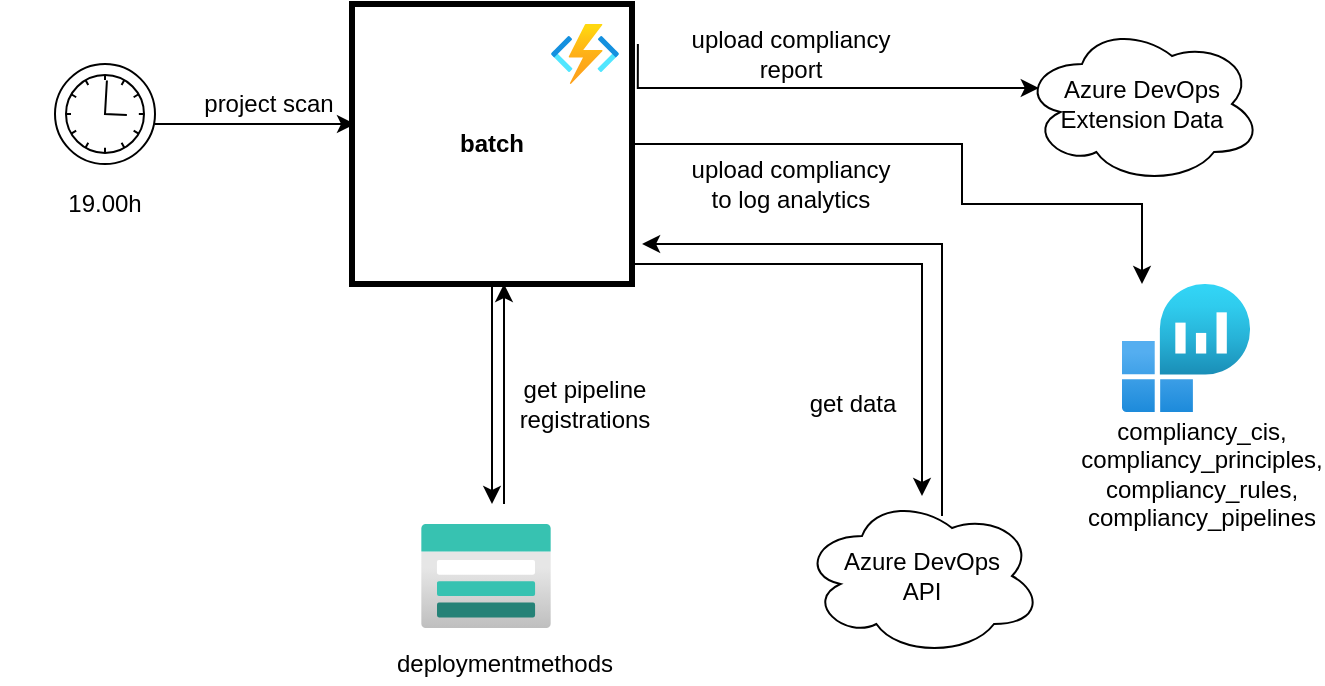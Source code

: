 <mxfile version="13.10.0" type="embed" pages="4">
    <diagram id="2rUZ2z_cpMbh67YxnHrP" name="compliancy">
        <mxGraphModel dx="862" dy="807" grid="1" gridSize="10" guides="1" tooltips="1" connect="1" arrows="1" fold="1" page="1" pageScale="1" pageWidth="850" pageHeight="1100" math="0" shadow="0">
            <root>
                <mxCell id="0"/>
                <mxCell id="1" parent="0"/>
                <mxCell id="112" style="edgeStyle=orthogonalEdgeStyle;rounded=0;orthogonalLoop=1;jettySize=auto;html=1;" edge="1" parent="1" source="72" target="86">
                    <mxGeometry relative="1" as="geometry">
                        <Array as="points">
                            <mxPoint x="460" y="150"/>
                        </Array>
                    </mxGeometry>
                </mxCell>
                <mxCell id="114" style="edgeStyle=orthogonalEdgeStyle;rounded=0;orthogonalLoop=1;jettySize=auto;html=1;entryX=0.07;entryY=0.4;entryDx=0;entryDy=0;entryPerimeter=0;exitX=1.021;exitY=0.143;exitDx=0;exitDy=0;exitPerimeter=0;" edge="1" parent="1" source="72" target="73">
                    <mxGeometry relative="1" as="geometry">
                        <Array as="points">
                            <mxPoint x="318" y="62"/>
                        </Array>
                    </mxGeometry>
                </mxCell>
                <mxCell id="116" style="edgeStyle=orthogonalEdgeStyle;rounded=0;orthogonalLoop=1;jettySize=auto;html=1;" edge="1" parent="1" source="72" target="115">
                    <mxGeometry relative="1" as="geometry">
                        <Array as="points">
                            <mxPoint x="480" y="90"/>
                            <mxPoint x="480" y="120"/>
                            <mxPoint x="570" y="120"/>
                        </Array>
                    </mxGeometry>
                </mxCell>
                <mxCell id="122" style="edgeStyle=orthogonalEdgeStyle;rounded=0;orthogonalLoop=1;jettySize=auto;html=1;" edge="1" parent="1" source="72">
                    <mxGeometry relative="1" as="geometry">
                        <mxPoint x="245" y="270" as="targetPoint"/>
                    </mxGeometry>
                </mxCell>
                <mxCell id="72" value="batch" style="whiteSpace=wrap;html=1;aspect=fixed;strokeWidth=3;fontStyle=1;" parent="1" vertex="1">
                    <mxGeometry x="175" y="20" width="140" height="140" as="geometry"/>
                </mxCell>
                <mxCell id="73" value="Azure DevOps&lt;br&gt;Extension Data" style="ellipse;shape=cloud;whiteSpace=wrap;html=1;strokeWidth=1;" parent="1" vertex="1">
                    <mxGeometry x="510" y="30" width="120" height="80" as="geometry"/>
                </mxCell>
                <mxCell id="75" value="" style="aspect=fixed;html=1;points=[];align=center;image;fontSize=12;image=img/lib/azure2/compute/Function_Apps.svg;" parent="1" vertex="1">
                    <mxGeometry x="274.5" y="30" width="34" height="30" as="geometry"/>
                </mxCell>
                <mxCell id="76" value="project scan" style="text;html=1;strokeColor=none;fillColor=none;align=center;verticalAlign=middle;whiteSpace=wrap;" parent="1" vertex="1">
                    <mxGeometry x="81.98" y="60" width="103" height="20" as="geometry"/>
                </mxCell>
                <mxCell id="81" value="" style="aspect=fixed;html=1;points=[];align=center;image;fontSize=12;image=img/lib/azure2/storage/Storage_Accounts.svg;" parent="1" vertex="1">
                    <mxGeometry x="209.5" y="280" width="65" height="52" as="geometry"/>
                </mxCell>
                <mxCell id="82" value="deploymentmethods" style="text;html=1;strokeColor=none;fillColor=none;align=center;verticalAlign=middle;whiteSpace=wrap;" parent="1" vertex="1">
                    <mxGeometry x="200.0" y="340" width="103" height="20" as="geometry"/>
                </mxCell>
                <mxCell id="83" value="get pipeline registrations" style="text;html=1;strokeColor=none;fillColor=none;align=center;verticalAlign=middle;whiteSpace=wrap;" parent="1" vertex="1">
                    <mxGeometry x="240.0" y="210" width="103" height="20" as="geometry"/>
                </mxCell>
                <mxCell id="86" value="Azure DevOps&lt;br&gt;API" style="ellipse;shape=cloud;whiteSpace=wrap;html=1;strokeWidth=1;" parent="1" vertex="1">
                    <mxGeometry x="400" y="266" width="120" height="80" as="geometry"/>
                </mxCell>
                <mxCell id="92" value="get data" style="text;html=1;strokeColor=none;fillColor=none;align=center;verticalAlign=middle;whiteSpace=wrap;" parent="1" vertex="1">
                    <mxGeometry x="374" y="210" width="103" height="20" as="geometry"/>
                </mxCell>
                <mxCell id="93" value="upload compliancy report" style="text;html=1;strokeColor=none;fillColor=none;align=center;verticalAlign=middle;whiteSpace=wrap;" parent="1" vertex="1">
                    <mxGeometry x="343" y="35" width="103" height="20" as="geometry"/>
                </mxCell>
                <mxCell id="98" style="edgeStyle=orthogonalEdgeStyle;rounded=0;orthogonalLoop=1;jettySize=auto;html=1;" parent="1" edge="1">
                    <mxGeometry relative="1" as="geometry">
                        <mxPoint x="76.5" y="80" as="sourcePoint"/>
                        <mxPoint x="176.5" y="80" as="targetPoint"/>
                    </mxGeometry>
                </mxCell>
                <mxCell id="106" value="" style="shape=mxgraph.bpmn.shape;html=1;verticalLabelPosition=bottom;labelBackgroundColor=#ffffff;verticalAlign=top;align=center;perimeter=ellipsePerimeter;outlineConnect=0;outline=standard;symbol=timer;" vertex="1" parent="1">
                    <mxGeometry x="26.5" y="50" width="50" height="50" as="geometry"/>
                </mxCell>
                <mxCell id="107" value="19.00h" style="text;html=1;strokeColor=none;fillColor=none;align=center;verticalAlign=middle;whiteSpace=wrap;" vertex="1" parent="1">
                    <mxGeometry x="-1.421e-14" y="110" width="103" height="20" as="geometry"/>
                </mxCell>
                <mxCell id="115" value="" style="aspect=fixed;html=1;points=[];align=center;image;fontSize=12;image=img/lib/azure2/analytics/Log_Analytics_Workspaces.svg;" vertex="1" parent="1">
                    <mxGeometry x="560" y="160" width="64" height="64" as="geometry"/>
                </mxCell>
                <mxCell id="117" value="compliancy_cis, compliancy_principles,&lt;br&gt;compliancy_rules,&lt;br&gt;compliancy_pipelines" style="text;html=1;strokeColor=none;fillColor=none;align=center;verticalAlign=middle;whiteSpace=wrap;" vertex="1" parent="1">
                    <mxGeometry x="540" y="230" width="120" height="50" as="geometry"/>
                </mxCell>
                <mxCell id="118" value="upload compliancy to log analytics" style="text;html=1;strokeColor=none;fillColor=none;align=center;verticalAlign=middle;whiteSpace=wrap;" vertex="1" parent="1">
                    <mxGeometry x="343" y="100" width="103" height="20" as="geometry"/>
                </mxCell>
                <mxCell id="120" style="edgeStyle=orthogonalEdgeStyle;rounded=0;orthogonalLoop=1;jettySize=auto;html=1;entryX=1.036;entryY=0.857;entryDx=0;entryDy=0;entryPerimeter=0;" edge="1" parent="1" target="72">
                    <mxGeometry relative="1" as="geometry">
                        <mxPoint x="470" y="276" as="sourcePoint"/>
                        <mxPoint x="325" y="160" as="targetPoint"/>
                        <Array as="points">
                            <mxPoint x="470" y="140"/>
                        </Array>
                    </mxGeometry>
                </mxCell>
                <mxCell id="123" style="edgeStyle=orthogonalEdgeStyle;rounded=0;orthogonalLoop=1;jettySize=auto;html=1;" edge="1" parent="1">
                    <mxGeometry relative="1" as="geometry">
                        <mxPoint x="251" y="160" as="targetPoint"/>
                        <mxPoint x="251" y="270" as="sourcePoint"/>
                    </mxGeometry>
                </mxCell>
            </root>
        </mxGraphModel>
    </diagram>
    <diagram name="hooks" id="dv_ZvV6JMlQWwNKFxyX4">
        &#xa;        &#xa;        &#xa;        &#xa;        &#xa;        &#xa;        &#xa;&#xa;&#xa;&#xa;&#xa;&#xa;&#xa;
        <mxGraphModel dx="1132" dy="672" grid="1" gridSize="10" guides="1" tooltips="1" connect="1" arrows="1" fold="1" page="1" pageScale="1" pageWidth="850" pageHeight="1100" math="0" shadow="0">
            &#xa;            &#xa;            &#xa;            &#xa;            &#xa;            &#xa;            &#xa;            &#xa;&#xa;&#xa;&#xa;&#xa;&#xa;&#xa;&#xa;
            <root>
                &#xa;                &#xa;                &#xa;                &#xa;                &#xa;                &#xa;                &#xa;                &#xa;&#xa;&#xa;&#xa;&#xa;&#xa;&#xa;&#xa;
                <mxCell id="dQZulvzeQqhADhMms8IM-0"/>
                &#xa;                &#xa;                &#xa;                &#xa;                &#xa;                &#xa;                &#xa;                &#xa;&#xa;&#xa;&#xa;&#xa;&#xa;&#xa;&#xa;
                <mxCell id="dQZulvzeQqhADhMms8IM-1" parent="dQZulvzeQqhADhMms8IM-0"/>
                &#xa;                &#xa;                &#xa;                &#xa;                &#xa;                &#xa;                &#xa;                &#xa;&#xa;&#xa;&#xa;&#xa;&#xa;&#xa;&#xa;
                <mxCell id="dQZulvzeQqhADhMms8IM-2" value="Azure DevOps &lt;br&gt;extension" style="rounded=1;whiteSpace=wrap;html=1;align=right;fillColor=#E6E6E6;strokeColor=#808080;fontColor=#333333;" vertex="1" parent="dQZulvzeQqhADhMms8IM-1">
                    &#xa;                    &#xa;                    &#xa;                    &#xa;                    &#xa;                    &#xa;                    &#xa;                    &#xa;&#xa;&#xa;&#xa;&#xa;&#xa;&#xa;&#xa;
                    <mxGeometry x="880" y="430" width="320" height="160" as="geometry"/>
                    &#xa;                    &#xa;                    &#xa;                    &#xa;                    &#xa;                    &#xa;                    &#xa;                    &#xa;&#xa;&#xa;&#xa;&#xa;&#xa;&#xa;&#xa;
                </mxCell>
                &#xa;                &#xa;                &#xa;                &#xa;                &#xa;                &#xa;                &#xa;                &#xa;&#xa;&#xa;&#xa;&#xa;&#xa;&#xa;&#xa;
                <mxCell id="dQZulvzeQqhADhMms8IM-3" value="Azure DevOps" style="rounded=1;whiteSpace=wrap;html=1;align=right;fillColor=#f5f5f5;strokeColor=#808080;fontColor=#333333;" vertex="1" parent="dQZulvzeQqhADhMms8IM-1">
                    &#xa;                    &#xa;                    &#xa;                    &#xa;                    &#xa;                    &#xa;                    &#xa;                    &#xa;&#xa;&#xa;&#xa;&#xa;&#xa;&#xa;&#xa;
                    <mxGeometry x="880" y="190" width="320" height="300" as="geometry"/>
                    &#xa;                    &#xa;                    &#xa;                    &#xa;                    &#xa;                    &#xa;                    &#xa;                    &#xa;&#xa;&#xa;&#xa;&#xa;&#xa;&#xa;&#xa;
                </mxCell>
                &#xa;                &#xa;                &#xa;                &#xa;                &#xa;                &#xa;                &#xa;                &#xa;&#xa;&#xa;&#xa;&#xa;&#xa;&#xa;&#xa;
                <mxCell id="dQZulvzeQqhADhMms8IM-4" value="Azure" style="rounded=1;whiteSpace=wrap;html=1;align=left;fillColor=#f5f5f5;strokeColor=#808080;fontColor=#333333;" vertex="1" parent="dQZulvzeQqhADhMms8IM-1">
                    &#xa;                    &#xa;                    &#xa;                    &#xa;                    &#xa;                    &#xa;                    &#xa;                    &#xa;&#xa;&#xa;&#xa;&#xa;&#xa;&#xa;&#xa;
                    <mxGeometry x="220" y="180" width="350" height="360" as="geometry"/>
                    &#xa;                    &#xa;                    &#xa;                    &#xa;                    &#xa;                    &#xa;                    &#xa;                    &#xa;&#xa;&#xa;&#xa;&#xa;&#xa;&#xa;&#xa;
                </mxCell>
                &#xa;                &#xa;                &#xa;                &#xa;                &#xa;                &#xa;                &#xa;                &#xa;&#xa;&#xa;&#xa;&#xa;&#xa;&#xa;&#xa;
                <mxCell id="dQZulvzeQqhADhMms8IM-6" value="" style="edgeStyle=orthogonalEdgeStyle;rounded=0;orthogonalLoop=1;jettySize=auto;html=1;entryX=0;entryY=0.5;entryDx=0;entryDy=0;" edge="1" parent="dQZulvzeQqhADhMms8IM-1" source="dQZulvzeQqhADhMms8IM-10" target="dQZulvzeQqhADhMms8IM-20">
                    &#xa;                    &#xa;                    &#xa;                    &#xa;                    &#xa;                    &#xa;                    &#xa;                    &#xa;&#xa;&#xa;&#xa;&#xa;&#xa;&#xa;&#xa;
                    <mxGeometry relative="1" as="geometry"/>
                    &#xa;                    &#xa;                    &#xa;                    &#xa;                    &#xa;                    &#xa;                    &#xa;                    &#xa;&#xa;&#xa;&#xa;&#xa;&#xa;&#xa;&#xa;
                </mxCell>
                &#xa;                &#xa;                &#xa;                &#xa;                &#xa;                &#xa;                &#xa;                &#xa;&#xa;&#xa;&#xa;&#xa;&#xa;&#xa;&#xa;
                <mxCell id="dQZulvzeQqhADhMms8IM-7" value="VstsRestClient" style="text;html=1;resizable=0;points=[];align=center;verticalAlign=middle;labelBackgroundColor=#ffffff;" vertex="1" connectable="0" parent="dQZulvzeQqhADhMms8IM-6">
                    &#xa;                    &#xa;                    &#xa;                    &#xa;                    &#xa;                    &#xa;                    &#xa;                    &#xa;&#xa;&#xa;&#xa;&#xa;&#xa;&#xa;&#xa;
                    <mxGeometry x="0.323" y="-2" relative="1" as="geometry">
                        &#xa;                        &#xa;                        &#xa;                        &#xa;                        &#xa;                        &#xa;                        &#xa;                        &#xa;&#xa;&#xa;&#xa;&#xa;&#xa;&#xa;&#xa;
                        <mxPoint x="-2" y="8" as="offset"/>
                        &#xa;                        &#xa;                        &#xa;                        &#xa;                        &#xa;                        &#xa;                        &#xa;                        &#xa;&#xa;&#xa;&#xa;&#xa;&#xa;&#xa;&#xa;
                    </mxGeometry>
                    &#xa;                    &#xa;                    &#xa;                    &#xa;                    &#xa;                    &#xa;                    &#xa;                    &#xa;&#xa;&#xa;&#xa;&#xa;&#xa;&#xa;&#xa;
                </mxCell>
                &#xa;                &#xa;                &#xa;                &#xa;                &#xa;                &#xa;                &#xa;                &#xa;&#xa;&#xa;&#xa;&#xa;&#xa;&#xa;&#xa;
                <mxCell id="dQZulvzeQqhADhMms8IM-10" value="Create &amp;amp; Delete&lt;br&gt;Hooks Functions" style="rounded=0;whiteSpace=wrap;html=1;strokeWidth=5;" vertex="1" parent="dQZulvzeQqhADhMms8IM-1">
                    &#xa;                    &#xa;                    &#xa;                    &#xa;                    &#xa;                    &#xa;                    &#xa;                    &#xa;&#xa;&#xa;&#xa;&#xa;&#xa;&#xa;&#xa;
                    <mxGeometry x="320" y="300" width="120" height="60" as="geometry"/>
                    &#xa;                    &#xa;                    &#xa;                    &#xa;                    &#xa;                    &#xa;                    &#xa;                    &#xa;&#xa;&#xa;&#xa;&#xa;&#xa;&#xa;&#xa;
                </mxCell>
                &#xa;                &#xa;                &#xa;                &#xa;                &#xa;                &#xa;                &#xa;                &#xa;&#xa;&#xa;&#xa;&#xa;&#xa;&#xa;&#xa;
                <mxCell id="dQZulvzeQqhADhMms8IM-14" value="Azure DevOps&lt;br&gt;Extension Management Data Storage" style="rounded=0;whiteSpace=wrap;html=1;" vertex="1" parent="dQZulvzeQqhADhMms8IM-1">
                    &#xa;                    &#xa;                    &#xa;                    &#xa;                    &#xa;                    &#xa;                    &#xa;                    &#xa;&#xa;&#xa;&#xa;&#xa;&#xa;&#xa;&#xa;
                    <mxGeometry x="920" y="390" width="120" height="60" as="geometry"/>
                    &#xa;                    &#xa;                    &#xa;                    &#xa;                    &#xa;                    &#xa;                    &#xa;                    &#xa;&#xa;&#xa;&#xa;&#xa;&#xa;&#xa;&#xa;
                </mxCell>
                &#xa;                &#xa;                &#xa;                &#xa;                &#xa;                &#xa;                &#xa;                &#xa;&#xa;&#xa;&#xa;&#xa;&#xa;&#xa;&#xa;
                <mxCell id="dQZulvzeQqhADhMms8IM-38" style="edgeStyle=orthogonalEdgeStyle;rounded=0;orthogonalLoop=1;jettySize=auto;html=1;exitX=0.5;exitY=0;exitDx=0;exitDy=0;" edge="1" parent="dQZulvzeQqhADhMms8IM-1" source="dQZulvzeQqhADhMms8IM-20" target="dQZulvzeQqhADhMms8IM-28">
                    &#xa;                    &#xa;                    &#xa;                    &#xa;                    &#xa;                    &#xa;                    &#xa;                    &#xa;&#xa;&#xa;&#xa;&#xa;&#xa;&#xa;&#xa;
                    <mxGeometry relative="1" as="geometry"/>
                    &#xa;                    &#xa;                    &#xa;                    &#xa;                    &#xa;                    &#xa;                    &#xa;                    &#xa;&#xa;&#xa;&#xa;&#xa;&#xa;&#xa;&#xa;
                </mxCell>
                &#xa;                &#xa;                &#xa;                &#xa;                &#xa;                &#xa;                &#xa;                &#xa;&#xa;&#xa;&#xa;&#xa;&#xa;&#xa;&#xa;
                <mxCell id="dQZulvzeQqhADhMms8IM-20" value="Azure DevOps&lt;br&gt;REST API" style="rounded=0;whiteSpace=wrap;html=1;" vertex="1" parent="dQZulvzeQqhADhMms8IM-1">
                    &#xa;                    &#xa;                    &#xa;                    &#xa;                    &#xa;                    &#xa;                    &#xa;                    &#xa;&#xa;&#xa;&#xa;&#xa;&#xa;&#xa;&#xa;
                    <mxGeometry x="920" y="300" width="120" height="60" as="geometry"/>
                    &#xa;                    &#xa;                    &#xa;                    &#xa;                    &#xa;                    &#xa;                    &#xa;                    &#xa;&#xa;&#xa;&#xa;&#xa;&#xa;&#xa;&#xa;
                </mxCell>
                &#xa;                &#xa;                &#xa;                &#xa;                &#xa;                &#xa;                &#xa;                &#xa;&#xa;&#xa;&#xa;&#xa;&#xa;&#xa;&#xa;
                <mxCell id="dQZulvzeQqhADhMms8IM-26" value="" style="edgeStyle=orthogonalEdgeStyle;rounded=0;orthogonalLoop=1;jettySize=auto;html=1;" edge="1" parent="dQZulvzeQqhADhMms8IM-1" source="dQZulvzeQqhADhMms8IM-28" target="dQZulvzeQqhADhMms8IM-30">
                    &#xa;                    &#xa;                    &#xa;                    &#xa;                    &#xa;                    &#xa;                    &#xa;                    &#xa;&#xa;&#xa;&#xa;&#xa;&#xa;&#xa;&#xa;
                    <mxGeometry relative="1" as="geometry"/>
                    &#xa;                    &#xa;                    &#xa;                    &#xa;                    &#xa;                    &#xa;                    &#xa;                    &#xa;&#xa;&#xa;&#xa;&#xa;&#xa;&#xa;&#xa;
                </mxCell>
                &#xa;                &#xa;                &#xa;                &#xa;                &#xa;                &#xa;                &#xa;                &#xa;&#xa;&#xa;&#xa;&#xa;&#xa;&#xa;&#xa;
                <mxCell id="dQZulvzeQqhADhMms8IM-27" value="build &amp;amp; release completed events" style="text;html=1;resizable=0;points=[];align=center;verticalAlign=middle;labelBackgroundColor=#ffffff;" vertex="1" connectable="0" parent="dQZulvzeQqhADhMms8IM-26">
                    &#xa;                    &#xa;                    &#xa;                    &#xa;                    &#xa;                    &#xa;                    &#xa;                    &#xa;&#xa;&#xa;&#xa;&#xa;&#xa;&#xa;&#xa;
                    <mxGeometry x="-0.021" y="1" relative="1" as="geometry">
                        &#xa;                        &#xa;                        &#xa;                        &#xa;                        &#xa;                        &#xa;                        &#xa;                        &#xa;&#xa;&#xa;&#xa;&#xa;&#xa;&#xa;&#xa;
                        <mxPoint x="1" y="9" as="offset"/>
                        &#xa;                        &#xa;                        &#xa;                        &#xa;                        &#xa;                        &#xa;                        &#xa;                        &#xa;&#xa;&#xa;&#xa;&#xa;&#xa;&#xa;&#xa;
                    </mxGeometry>
                    &#xa;                    &#xa;                    &#xa;                    &#xa;                    &#xa;                    &#xa;                    &#xa;                    &#xa;&#xa;&#xa;&#xa;&#xa;&#xa;&#xa;&#xa;
                </mxCell>
                &#xa;                &#xa;                &#xa;                &#xa;                &#xa;                &#xa;                &#xa;                &#xa;&#xa;&#xa;&#xa;&#xa;&#xa;&#xa;&#xa;
                <mxCell id="dQZulvzeQqhADhMms8IM-28" value="Azure DevOps&lt;br&gt;Service Hooks" style="rounded=0;whiteSpace=wrap;html=1;" vertex="1" parent="dQZulvzeQqhADhMms8IM-1">
                    &#xa;                    &#xa;                    &#xa;                    &#xa;                    &#xa;                    &#xa;                    &#xa;                    &#xa;&#xa;&#xa;&#xa;&#xa;&#xa;&#xa;&#xa;
                    <mxGeometry x="920" y="210" width="120" height="60" as="geometry"/>
                    &#xa;                    &#xa;                    &#xa;                    &#xa;                    &#xa;                    &#xa;                    &#xa;                    &#xa;&#xa;&#xa;&#xa;&#xa;&#xa;&#xa;&#xa;
                </mxCell>
                &#xa;                &#xa;                &#xa;                &#xa;                &#xa;                &#xa;                &#xa;                &#xa;&#xa;&#xa;&#xa;&#xa;&#xa;&#xa;&#xa;
                <mxCell id="dQZulvzeQqhADhMms8IM-29" style="edgeStyle=orthogonalEdgeStyle;rounded=0;orthogonalLoop=1;jettySize=auto;html=1;entryX=0.5;entryY=0;entryDx=0;entryDy=0;exitX=0;exitY=0.5;exitDx=0;exitDy=0;" edge="1" parent="dQZulvzeQqhADhMms8IM-1" source="dQZulvzeQqhADhMms8IM-30" target="dQZulvzeQqhADhMms8IM-10">
                    &#xa;                    &#xa;                    &#xa;                    &#xa;                    &#xa;                    &#xa;                    &#xa;                    &#xa;&#xa;&#xa;&#xa;&#xa;&#xa;&#xa;&#xa;
                    <mxGeometry relative="1" as="geometry"/>
                    &#xa;                    &#xa;                    &#xa;                    &#xa;                    &#xa;                    &#xa;                    &#xa;                    &#xa;&#xa;&#xa;&#xa;&#xa;&#xa;&#xa;&#xa;
                </mxCell>
                &#xa;                &#xa;                &#xa;                &#xa;                &#xa;                &#xa;                &#xa;                &#xa;&#xa;&#xa;&#xa;&#xa;&#xa;&#xa;&#xa;
                <mxCell id="dQZulvzeQqhADhMms8IM-30" value="Storage queue" style="rounded=0;whiteSpace=wrap;html=1;" vertex="1" parent="dQZulvzeQqhADhMms8IM-1">
                    &#xa;                    &#xa;                    &#xa;                    &#xa;                    &#xa;                    &#xa;                    &#xa;                    &#xa;&#xa;&#xa;&#xa;&#xa;&#xa;&#xa;&#xa;
                    <mxGeometry x="430" y="210" width="120" height="60" as="geometry"/>
                    &#xa;                    &#xa;                    &#xa;                    &#xa;                    &#xa;                    &#xa;                    &#xa;                    &#xa;&#xa;&#xa;&#xa;&#xa;&#xa;&#xa;&#xa;
                </mxCell>
                &#xa;                &#xa;                &#xa;                &#xa;                &#xa;                &#xa;                &#xa;                &#xa;&#xa;&#xa;&#xa;&#xa;&#xa;&#xa;&#xa;
                <mxCell id="rMl-RP5grhkWgzoDlrxp-0" value="Azure DevOps&lt;br&gt;Compliancy&lt;br&gt;Frontend" style="rounded=0;whiteSpace=wrap;html=1;" vertex="1" parent="dQZulvzeQqhADhMms8IM-1">
                    &#xa;                    &#xa;                    &#xa;                    &#xa;                    &#xa;                    &#xa;                    &#xa;                    &#xa;&#xa;&#xa;&#xa;&#xa;&#xa;&#xa;&#xa;
                    <mxGeometry x="920" y="510" width="120" height="60" as="geometry"/>
                    &#xa;                    &#xa;                    &#xa;                    &#xa;                    &#xa;                    &#xa;                    &#xa;                    &#xa;&#xa;&#xa;&#xa;&#xa;&#xa;&#xa;&#xa;
                </mxCell>
                &#xa;                &#xa;                &#xa;                &#xa;                &#xa;                &#xa;                &#xa;                &#xa;&#xa;&#xa;&#xa;&#xa;&#xa;&#xa;&#xa;
            </root>
            &#xa;            &#xa;            &#xa;            &#xa;            &#xa;            &#xa;            &#xa;            &#xa;&#xa;&#xa;&#xa;&#xa;&#xa;&#xa;&#xa;
        </mxGraphModel>
        &#xa;        &#xa;        &#xa;        &#xa;        &#xa;        &#xa;        &#xa;&#xa;&#xa;&#xa;&#xa;&#xa;&#xa;
    </diagram>
    <diagram name="completeness" id="uVb3EqGYo8kxW31qxcvx">
        &#xa;        &#xa;        &#xa;        &#xa;        &#xa;        &#xa;        &#xa;&#xa;&#xa;&#xa;&#xa;&#xa;&#xa;
        <mxGraphModel dx="1132" dy="672" grid="1" gridSize="10" guides="1" tooltips="1" connect="1" arrows="1" fold="1" page="1" pageScale="1" pageWidth="850" pageHeight="1100" math="0" shadow="0">
            &#xa;            &#xa;            &#xa;            &#xa;            &#xa;            &#xa;            &#xa;            &#xa;&#xa;&#xa;&#xa;&#xa;&#xa;&#xa;&#xa;
            <root>
                &#xa;                &#xa;                &#xa;                &#xa;                &#xa;                &#xa;                &#xa;                &#xa;&#xa;&#xa;&#xa;&#xa;&#xa;&#xa;&#xa;
                <mxCell id="MQ6FGGwSsxCammQS5fSB-0"/>
                &#xa;                &#xa;                &#xa;                &#xa;                &#xa;                &#xa;                &#xa;                &#xa;&#xa;&#xa;&#xa;&#xa;&#xa;&#xa;&#xa;
                <mxCell id="MQ6FGGwSsxCammQS5fSB-1" parent="MQ6FGGwSsxCammQS5fSB-0"/>
                &#xa;                &#xa;                &#xa;                &#xa;                &#xa;                &#xa;                &#xa;                &#xa;&#xa;&#xa;&#xa;&#xa;&#xa;&#xa;&#xa;
                <mxCell id="MQ6FGGwSsxCammQS5fSB-2" value="Azure DevOps &lt;br&gt;extension" style="rounded=1;whiteSpace=wrap;html=1;align=right;fillColor=#E6E6E6;strokeColor=#808080;fontColor=#333333;" vertex="1" parent="MQ6FGGwSsxCammQS5fSB-1">
                    &#xa;                    &#xa;                    &#xa;                    &#xa;                    &#xa;                    &#xa;                    &#xa;                    &#xa;&#xa;&#xa;&#xa;&#xa;&#xa;&#xa;&#xa;
                    <mxGeometry x="880" y="430" width="320" height="160" as="geometry"/>
                    &#xa;                    &#xa;                    &#xa;                    &#xa;                    &#xa;                    &#xa;                    &#xa;                    &#xa;&#xa;&#xa;&#xa;&#xa;&#xa;&#xa;&#xa;
                </mxCell>
                &#xa;                &#xa;                &#xa;                &#xa;                &#xa;                &#xa;                &#xa;                &#xa;&#xa;&#xa;&#xa;&#xa;&#xa;&#xa;&#xa;
                <mxCell id="MQ6FGGwSsxCammQS5fSB-3" value="Azure DevOps" style="rounded=1;whiteSpace=wrap;html=1;align=right;fillColor=#f5f5f5;strokeColor=#808080;fontColor=#333333;" vertex="1" parent="MQ6FGGwSsxCammQS5fSB-1">
                    &#xa;                    &#xa;                    &#xa;                    &#xa;                    &#xa;                    &#xa;                    &#xa;                    &#xa;&#xa;&#xa;&#xa;&#xa;&#xa;&#xa;&#xa;
                    <mxGeometry x="880" y="190" width="320" height="300" as="geometry"/>
                    &#xa;                    &#xa;                    &#xa;                    &#xa;                    &#xa;                    &#xa;                    &#xa;                    &#xa;&#xa;&#xa;&#xa;&#xa;&#xa;&#xa;&#xa;
                </mxCell>
                &#xa;                &#xa;                &#xa;                &#xa;                &#xa;                &#xa;                &#xa;                &#xa;&#xa;&#xa;&#xa;&#xa;&#xa;&#xa;&#xa;
                <mxCell id="MQ6FGGwSsxCammQS5fSB-4" value="Azure" style="rounded=1;whiteSpace=wrap;html=1;align=left;fillColor=#f5f5f5;strokeColor=#808080;fontColor=#333333;" vertex="1" parent="MQ6FGGwSsxCammQS5fSB-1">
                    &#xa;                    &#xa;                    &#xa;                    &#xa;                    &#xa;                    &#xa;                    &#xa;                    &#xa;&#xa;&#xa;&#xa;&#xa;&#xa;&#xa;&#xa;
                    <mxGeometry x="220" y="180" width="350" height="360" as="geometry"/>
                    &#xa;                    &#xa;                    &#xa;                    &#xa;                    &#xa;                    &#xa;                    &#xa;                    &#xa;&#xa;&#xa;&#xa;&#xa;&#xa;&#xa;&#xa;
                </mxCell>
                &#xa;                &#xa;                &#xa;                &#xa;                &#xa;                &#xa;                &#xa;                &#xa;&#xa;&#xa;&#xa;&#xa;&#xa;&#xa;&#xa;
                <mxCell id="MQ6FGGwSsxCammQS5fSB-8" value="" style="edgeStyle=orthogonalEdgeStyle;rounded=0;orthogonalLoop=1;jettySize=auto;html=1;" edge="1" parent="MQ6FGGwSsxCammQS5fSB-1" source="MQ6FGGwSsxCammQS5fSB-10" target="MQ6FGGwSsxCammQS5fSB-12">
                    &#xa;                    &#xa;                    &#xa;                    &#xa;                    &#xa;                    &#xa;                    &#xa;                    &#xa;&#xa;&#xa;&#xa;&#xa;&#xa;&#xa;&#xa;
                    <mxGeometry relative="1" as="geometry"/>
                    &#xa;                    &#xa;                    &#xa;                    &#xa;                    &#xa;                    &#xa;                    &#xa;                    &#xa;&#xa;&#xa;&#xa;&#xa;&#xa;&#xa;&#xa;
                </mxCell>
                &#xa;                &#xa;                &#xa;                &#xa;                &#xa;                &#xa;                &#xa;                &#xa;&#xa;&#xa;&#xa;&#xa;&#xa;&#xa;&#xa;
                <mxCell id="MQ6FGGwSsxCammQS5fSB-9" value="LogAnalyticsClient" style="text;html=1;resizable=0;points=[];align=center;verticalAlign=middle;labelBackgroundColor=none;" vertex="1" connectable="0" parent="MQ6FGGwSsxCammQS5fSB-8">
                    &#xa;                    &#xa;                    &#xa;                    &#xa;                    &#xa;                    &#xa;                    &#xa;                    &#xa;&#xa;&#xa;&#xa;&#xa;&#xa;&#xa;&#xa;
                    <mxGeometry x="0.225" y="3" relative="1" as="geometry">
                        &#xa;                        &#xa;                        &#xa;                        &#xa;                        &#xa;                        &#xa;                        &#xa;                        &#xa;&#xa;&#xa;&#xa;&#xa;&#xa;&#xa;&#xa;
                        <mxPoint x="-63" y="-9" as="offset"/>
                        &#xa;                        &#xa;                        &#xa;                        &#xa;                        &#xa;                        &#xa;                        &#xa;                        &#xa;&#xa;&#xa;&#xa;&#xa;&#xa;&#xa;&#xa;
                    </mxGeometry>
                    &#xa;                    &#xa;                    &#xa;                    &#xa;                    &#xa;                    &#xa;                    &#xa;                    &#xa;&#xa;&#xa;&#xa;&#xa;&#xa;&#xa;&#xa;
                </mxCell>
                &#xa;                &#xa;                &#xa;                &#xa;                &#xa;                &#xa;                &#xa;                &#xa;&#xa;&#xa;&#xa;&#xa;&#xa;&#xa;&#xa;
                <mxCell id="MQ6FGGwSsxCammQS5fSB-10" value="Completeness Functions" style="rounded=0;whiteSpace=wrap;html=1;strokeWidth=5;" vertex="1" parent="MQ6FGGwSsxCammQS5fSB-1">
                    &#xa;                    &#xa;                    &#xa;                    &#xa;                    &#xa;                    &#xa;                    &#xa;                    &#xa;&#xa;&#xa;&#xa;&#xa;&#xa;&#xa;&#xa;
                    <mxGeometry x="320" y="300" width="120" height="60" as="geometry"/>
                    &#xa;                    &#xa;                    &#xa;                    &#xa;                    &#xa;                    &#xa;                    &#xa;                    &#xa;&#xa;&#xa;&#xa;&#xa;&#xa;&#xa;&#xa;
                </mxCell>
                &#xa;                &#xa;                &#xa;                &#xa;                &#xa;                &#xa;                &#xa;                &#xa;&#xa;&#xa;&#xa;&#xa;&#xa;&#xa;&#xa;
                <mxCell id="MQ6FGGwSsxCammQS5fSB-12" value="LogAnalytics" style="rounded=0;whiteSpace=wrap;html=1;" vertex="1" parent="MQ6FGGwSsxCammQS5fSB-1">
                    &#xa;                    &#xa;                    &#xa;                    &#xa;                    &#xa;                    &#xa;                    &#xa;                    &#xa;&#xa;&#xa;&#xa;&#xa;&#xa;&#xa;&#xa;
                    <mxGeometry x="320" y="440" width="120" height="60" as="geometry"/>
                    &#xa;                    &#xa;                    &#xa;                    &#xa;                    &#xa;                    &#xa;                    &#xa;                    &#xa;&#xa;&#xa;&#xa;&#xa;&#xa;&#xa;&#xa;
                </mxCell>
                &#xa;                &#xa;                &#xa;                &#xa;                &#xa;                &#xa;                &#xa;                &#xa;&#xa;&#xa;&#xa;&#xa;&#xa;&#xa;&#xa;
                <mxCell id="MQ6FGGwSsxCammQS5fSB-14" value="Azure DevOps&lt;br&gt;Extension Management Data Storage" style="rounded=0;whiteSpace=wrap;html=1;" vertex="1" parent="MQ6FGGwSsxCammQS5fSB-1">
                    &#xa;                    &#xa;                    &#xa;                    &#xa;                    &#xa;                    &#xa;                    &#xa;                    &#xa;&#xa;&#xa;&#xa;&#xa;&#xa;&#xa;&#xa;
                    <mxGeometry x="920" y="390" width="120" height="60" as="geometry"/>
                    &#xa;                    &#xa;                    &#xa;                    &#xa;                    &#xa;                    &#xa;                    &#xa;                    &#xa;&#xa;&#xa;&#xa;&#xa;&#xa;&#xa;&#xa;
                </mxCell>
                &#xa;                &#xa;                &#xa;                &#xa;                &#xa;                &#xa;                &#xa;                &#xa;&#xa;&#xa;&#xa;&#xa;&#xa;&#xa;&#xa;
                <mxCell id="MQ6FGGwSsxCammQS5fSB-20" value="Azure DevOps&lt;br&gt;REST API" style="rounded=0;whiteSpace=wrap;html=1;" vertex="1" parent="MQ6FGGwSsxCammQS5fSB-1">
                    &#xa;                    &#xa;                    &#xa;                    &#xa;                    &#xa;                    &#xa;                    &#xa;                    &#xa;&#xa;&#xa;&#xa;&#xa;&#xa;&#xa;&#xa;
                    <mxGeometry x="920" y="300" width="120" height="60" as="geometry"/>
                    &#xa;                    &#xa;                    &#xa;                    &#xa;                    &#xa;                    &#xa;                    &#xa;                    &#xa;&#xa;&#xa;&#xa;&#xa;&#xa;&#xa;&#xa;
                </mxCell>
                &#xa;                &#xa;                &#xa;                &#xa;                &#xa;                &#xa;                &#xa;                &#xa;&#xa;&#xa;&#xa;&#xa;&#xa;&#xa;&#xa;
                <mxCell id="MQ6FGGwSsxCammQS5fSB-25" value="Azure DevOps&lt;br&gt;Compliancy&lt;br&gt;Frontend" style="rounded=0;whiteSpace=wrap;html=1;" vertex="1" parent="MQ6FGGwSsxCammQS5fSB-1">
                    &#xa;                    &#xa;                    &#xa;                    &#xa;                    &#xa;                    &#xa;                    &#xa;                    &#xa;&#xa;&#xa;&#xa;&#xa;&#xa;&#xa;&#xa;
                    <mxGeometry x="920" y="510" width="120" height="60" as="geometry"/>
                    &#xa;                    &#xa;                    &#xa;                    &#xa;                    &#xa;                    &#xa;                    &#xa;                    &#xa;&#xa;&#xa;&#xa;&#xa;&#xa;&#xa;&#xa;
                </mxCell>
                &#xa;                &#xa;                &#xa;                &#xa;                &#xa;                &#xa;                &#xa;                &#xa;&#xa;&#xa;&#xa;&#xa;&#xa;&#xa;&#xa;
                <mxCell id="MQ6FGGwSsxCammQS5fSB-28" value="Azure DevOps&lt;br&gt;Service Hooks" style="rounded=0;whiteSpace=wrap;html=1;" vertex="1" parent="MQ6FGGwSsxCammQS5fSB-1">
                    &#xa;                    &#xa;                    &#xa;                    &#xa;                    &#xa;                    &#xa;                    &#xa;                    &#xa;&#xa;&#xa;&#xa;&#xa;&#xa;&#xa;&#xa;
                    <mxGeometry x="920" y="210" width="120" height="60" as="geometry"/>
                    &#xa;                    &#xa;                    &#xa;                    &#xa;                    &#xa;                    &#xa;                    &#xa;                    &#xa;&#xa;&#xa;&#xa;&#xa;&#xa;&#xa;&#xa;
                </mxCell>
                &#xa;                &#xa;                &#xa;                &#xa;                &#xa;                &#xa;                &#xa;                &#xa;&#xa;&#xa;&#xa;&#xa;&#xa;&#xa;&#xa;
                <mxCell id="Ng-c6cMRA_HLK9E7OqwL-0" style="edgeStyle=orthogonalEdgeStyle;rounded=0;orthogonalLoop=1;jettySize=auto;html=1;exitX=1;exitY=0.5;exitDx=0;exitDy=0;entryX=0.5;entryY=0;entryDx=0;entryDy=0;" edge="1" parent="MQ6FGGwSsxCammQS5fSB-1" source="MQ6FGGwSsxCammQS5fSB-10" target="MQ6FGGwSsxCammQS5fSB-10">
                    &#xa;                    &#xa;                    &#xa;                    &#xa;                    &#xa;                    &#xa;                    &#xa;                    &#xa;&#xa;&#xa;&#xa;&#xa;&#xa;&#xa;&#xa;
                    <mxGeometry relative="1" as="geometry">
                        &#xa;                        &#xa;                        &#xa;                        &#xa;                        &#xa;                        &#xa;                        &#xa;                        &#xa;&#xa;&#xa;&#xa;&#xa;&#xa;&#xa;&#xa;
                        <Array as="points">
                            &#xa;                            &#xa;                            &#xa;                            &#xa;                            &#xa;                            &#xa;                            &#xa;                            &#xa;&#xa;&#xa;&#xa;&#xa;&#xa;&#xa;&#xa;
                            <mxPoint x="460" y="330"/>
                            &#xa;                            &#xa;                            &#xa;                            &#xa;                            &#xa;                            &#xa;                            &#xa;                            &#xa;&#xa;&#xa;&#xa;&#xa;&#xa;&#xa;&#xa;
                            <mxPoint x="460" y="270"/>
                            &#xa;                            &#xa;                            &#xa;                            &#xa;                            &#xa;                            &#xa;                            &#xa;                            &#xa;&#xa;&#xa;&#xa;&#xa;&#xa;&#xa;&#xa;
                            <mxPoint x="380" y="270"/>
                            &#xa;                            &#xa;                            &#xa;                            &#xa;                            &#xa;                            &#xa;                            &#xa;                            &#xa;&#xa;&#xa;&#xa;&#xa;&#xa;&#xa;&#xa;
                        </Array>
                        &#xa;                        &#xa;                        &#xa;                        &#xa;                        &#xa;                        &#xa;                        &#xa;                        &#xa;&#xa;&#xa;&#xa;&#xa;&#xa;&#xa;&#xa;
                    </mxGeometry>
                    &#xa;                    &#xa;                    &#xa;                    &#xa;                    &#xa;                    &#xa;                    &#xa;                    &#xa;&#xa;&#xa;&#xa;&#xa;&#xa;&#xa;&#xa;
                </mxCell>
                &#xa;                &#xa;                &#xa;                &#xa;                &#xa;                &#xa;                &#xa;                &#xa;&#xa;&#xa;&#xa;&#xa;&#xa;&#xa;&#xa;
                <mxCell id="Ng-c6cMRA_HLK9E7OqwL-1" value="DurableOrchestrationClient" style="text;html=1;resizable=0;points=[];align=center;verticalAlign=middle;labelBackgroundColor=none;" vertex="1" connectable="0" parent="Ng-c6cMRA_HLK9E7OqwL-0">
                    &#xa;                    &#xa;                    &#xa;                    &#xa;                    &#xa;                    &#xa;                    &#xa;                    &#xa;&#xa;&#xa;&#xa;&#xa;&#xa;&#xa;&#xa;
                    <mxGeometry x="-0.168" y="-2" relative="1" as="geometry">
                        &#xa;                        &#xa;                        &#xa;                        &#xa;                        &#xa;                        &#xa;                        &#xa;                        &#xa;&#xa;&#xa;&#xa;&#xa;&#xa;&#xa;&#xa;
                        <mxPoint x="-2" y="-11" as="offset"/>
                        &#xa;                        &#xa;                        &#xa;                        &#xa;                        &#xa;                        &#xa;                        &#xa;                        &#xa;&#xa;&#xa;&#xa;&#xa;&#xa;&#xa;&#xa;
                    </mxGeometry>
                    &#xa;                    &#xa;                    &#xa;                    &#xa;                    &#xa;                    &#xa;                    &#xa;                    &#xa;&#xa;&#xa;&#xa;&#xa;&#xa;&#xa;&#xa;
                </mxCell>
                &#xa;                &#xa;                &#xa;                &#xa;                &#xa;                &#xa;                &#xa;                &#xa;&#xa;&#xa;&#xa;&#xa;&#xa;&#xa;&#xa;
            </root>
            &#xa;            &#xa;            &#xa;            &#xa;            &#xa;            &#xa;            &#xa;            &#xa;&#xa;&#xa;&#xa;&#xa;&#xa;&#xa;&#xa;
        </mxGraphModel>
        &#xa;        &#xa;        &#xa;        &#xa;        &#xa;        &#xa;        &#xa;&#xa;&#xa;&#xa;&#xa;&#xa;&#xa;
    </diagram>
    <diagram name="sm9" id="sbar7I2ikVv-O5kukXF4">
        &#xa;        &#xa;        &#xa;        &#xa;        &#xa;        &#xa;        &#xa;&#xa;&#xa;&#xa;&#xa;&#xa;&#xa;
        <mxGraphModel dx="1106" dy="737" grid="1" gridSize="10" guides="1" tooltips="1" connect="1" arrows="1" fold="1" page="1" pageScale="1" pageWidth="850" pageHeight="1100" math="0" shadow="0">
            &#xa;            &#xa;            &#xa;            &#xa;            &#xa;            &#xa;            &#xa;&#xa;&#xa;&#xa;&#xa;&#xa;&#xa;
            <root>
                &#xa;                &#xa;                &#xa;                &#xa;                &#xa;                &#xa;                &#xa;&#xa;&#xa;&#xa;&#xa;&#xa;&#xa;
                <mxCell id="bDeUlTLZobzvm5jV-VvE-0"/>
                &#xa;                &#xa;                &#xa;                &#xa;                &#xa;                &#xa;                &#xa;&#xa;&#xa;&#xa;&#xa;&#xa;&#xa;
                <mxCell id="bDeUlTLZobzvm5jV-VvE-1" parent="bDeUlTLZobzvm5jV-VvE-0"/>
                &#xa;                &#xa;                &#xa;                &#xa;                &#xa;                &#xa;                &#xa;&#xa;&#xa;&#xa;&#xa;&#xa;&#xa;
                <mxCell id="bDeUlTLZobzvm5jV-VvE-38" value="Azure" style="rounded=1;whiteSpace=wrap;html=1;align=left;fillColor=#f5f5f5;strokeColor=#808080;fontColor=#333333;" parent="bDeUlTLZobzvm5jV-VvE-1" vertex="1">
                    &#xa;                    &#xa;                    &#xa;                    &#xa;                    &#xa;                    &#xa;                    &#xa;&#xa;&#xa;&#xa;&#xa;&#xa;&#xa;
                    <mxGeometry x="230" y="180" width="350" height="360" as="geometry"/>
                    &#xa;                    &#xa;                    &#xa;                    &#xa;                    &#xa;                    &#xa;                    &#xa;&#xa;&#xa;&#xa;&#xa;&#xa;&#xa;
                </mxCell>
                &#xa;                &#xa;                &#xa;                &#xa;                &#xa;                &#xa;                &#xa;&#xa;&#xa;&#xa;&#xa;&#xa;&#xa;
                <mxCell id="bDeUlTLZobzvm5jV-VvE-46" value="on-prem" style="rounded=1;whiteSpace=wrap;html=1;align=left;fillColor=#f5f5f5;strokeColor=#808080;fontColor=#333333;" parent="bDeUlTLZobzvm5jV-VvE-1" vertex="1">
                    &#xa;                    &#xa;                    &#xa;                    &#xa;                    &#xa;                    &#xa;                    &#xa;&#xa;&#xa;&#xa;&#xa;&#xa;&#xa;
                    <mxGeometry x="230" y="580" width="350" height="129" as="geometry"/>
                    &#xa;                    &#xa;                    &#xa;                    &#xa;                    &#xa;                    &#xa;                    &#xa;&#xa;&#xa;&#xa;&#xa;&#xa;&#xa;
                </mxCell>
                &#xa;                &#xa;                &#xa;                &#xa;                &#xa;                &#xa;                &#xa;&#xa;&#xa;&#xa;&#xa;&#xa;&#xa;
                <mxCell id="bDeUlTLZobzvm5jV-VvE-54" value="ASE" style="rounded=1;whiteSpace=wrap;html=1;labelBackgroundColor=none;align=left;" parent="bDeUlTLZobzvm5jV-VvE-1" vertex="1">
                    &#xa;                    &#xa;                    &#xa;                    &#xa;                    &#xa;                    &#xa;                    &#xa;&#xa;&#xa;&#xa;&#xa;&#xa;&#xa;
                    <mxGeometry x="285" y="230" width="245" height="230" as="geometry"/>
                    &#xa;                    &#xa;                    &#xa;                    &#xa;                    &#xa;                    &#xa;                    &#xa;&#xa;&#xa;&#xa;&#xa;&#xa;&#xa;
                </mxCell>
                &#xa;                &#xa;                &#xa;                &#xa;                &#xa;                &#xa;                &#xa;&#xa;&#xa;&#xa;&#xa;&#xa;&#xa;
                <mxCell id="bDeUlTLZobzvm5jV-VvE-2" value="Azure DevOps &lt;br&gt;extension" style="rounded=1;whiteSpace=wrap;html=1;align=right;fillColor=#E6E6E6;strokeColor=#808080;fontColor=#333333;" parent="bDeUlTLZobzvm5jV-VvE-1" vertex="1">
                    &#xa;                    &#xa;                    &#xa;                    &#xa;                    &#xa;                    &#xa;                    &#xa;&#xa;&#xa;&#xa;&#xa;&#xa;&#xa;
                    <mxGeometry x="1330" y="430" width="320" height="160" as="geometry"/>
                    &#xa;                    &#xa;                    &#xa;                    &#xa;                    &#xa;                    &#xa;                    &#xa;&#xa;&#xa;&#xa;&#xa;&#xa;&#xa;
                </mxCell>
                &#xa;                &#xa;                &#xa;                &#xa;                &#xa;                &#xa;                &#xa;&#xa;&#xa;&#xa;&#xa;&#xa;&#xa;
                <mxCell id="bDeUlTLZobzvm5jV-VvE-3" value="Azure DevOps" style="rounded=1;whiteSpace=wrap;html=1;align=right;fillColor=#f5f5f5;strokeColor=#808080;fontColor=#333333;" parent="bDeUlTLZobzvm5jV-VvE-1" vertex="1">
                    &#xa;                    &#xa;                    &#xa;                    &#xa;                    &#xa;                    &#xa;                    &#xa;&#xa;&#xa;&#xa;&#xa;&#xa;&#xa;
                    <mxGeometry x="1330" y="190" width="320" height="300" as="geometry"/>
                    &#xa;                    &#xa;                    &#xa;                    &#xa;                    &#xa;                    &#xa;                    &#xa;&#xa;&#xa;&#xa;&#xa;&#xa;&#xa;
                </mxCell>
                &#xa;                &#xa;                &#xa;                &#xa;                &#xa;                &#xa;                &#xa;&#xa;&#xa;&#xa;&#xa;&#xa;&#xa;
                <mxCell id="bDeUlTLZobzvm5jV-VvE-4" value="Azure" style="rounded=1;whiteSpace=wrap;html=1;align=left;fillColor=#f5f5f5;strokeColor=#808080;fontColor=#333333;" parent="bDeUlTLZobzvm5jV-VvE-1" vertex="1">
                    &#xa;                    &#xa;                    &#xa;                    &#xa;                    &#xa;                    &#xa;                    &#xa;&#xa;&#xa;&#xa;&#xa;&#xa;&#xa;
                    <mxGeometry x="670" y="180" width="350" height="360" as="geometry"/>
                    &#xa;                    &#xa;                    &#xa;                    &#xa;                    &#xa;                    &#xa;                    &#xa;&#xa;&#xa;&#xa;&#xa;&#xa;&#xa;
                </mxCell>
                &#xa;                &#xa;                &#xa;                &#xa;                &#xa;                &#xa;                &#xa;&#xa;&#xa;&#xa;&#xa;&#xa;&#xa;
                <mxCell id="bDeUlTLZobzvm5jV-VvE-5" value="" style="edgeStyle=orthogonalEdgeStyle;rounded=0;orthogonalLoop=1;jettySize=auto;html=1;" parent="bDeUlTLZobzvm5jV-VvE-1" source="bDeUlTLZobzvm5jV-VvE-10" target="bDeUlTLZobzvm5jV-VvE-17" edge="1">
                    &#xa;                    &#xa;                    &#xa;                    &#xa;                    &#xa;                    &#xa;                    &#xa;&#xa;&#xa;&#xa;&#xa;&#xa;&#xa;
                    <mxGeometry relative="1" as="geometry"/>
                    &#xa;                    &#xa;                    &#xa;                    &#xa;                    &#xa;                    &#xa;                    &#xa;&#xa;&#xa;&#xa;&#xa;&#xa;&#xa;
                </mxCell>
                &#xa;                &#xa;                &#xa;                &#xa;                &#xa;                &#xa;                &#xa;&#xa;&#xa;&#xa;&#xa;&#xa;&#xa;
                <mxCell id="bDeUlTLZobzvm5jV-VvE-6" value="" style="edgeStyle=orthogonalEdgeStyle;rounded=0;orthogonalLoop=1;jettySize=auto;html=1;entryX=0;entryY=0.5;entryDx=0;entryDy=0;" parent="bDeUlTLZobzvm5jV-VvE-1" source="bDeUlTLZobzvm5jV-VvE-10" target="bDeUlTLZobzvm5jV-VvE-14" edge="1">
                    &#xa;                    &#xa;                    &#xa;                    &#xa;                    &#xa;                    &#xa;                    &#xa;&#xa;&#xa;&#xa;&#xa;&#xa;&#xa;
                    <mxGeometry relative="1" as="geometry">
                        &#xa;                        &#xa;                        &#xa;                        &#xa;                        &#xa;                        &#xa;                        &#xa;&#xa;&#xa;&#xa;&#xa;&#xa;&#xa;
                        <Array as="points">
                            &#xa;                            &#xa;                            &#xa;                            &#xa;                            &#xa;                            &#xa;                            &#xa;&#xa;&#xa;&#xa;&#xa;&#xa;&#xa;
                            <mxPoint x="990" y="330"/>
                            &#xa;                            &#xa;                            &#xa;                            &#xa;                            &#xa;                            &#xa;                            &#xa;&#xa;&#xa;&#xa;&#xa;&#xa;&#xa;
                            <mxPoint x="990" y="420"/>
                            &#xa;                            &#xa;                            &#xa;                            &#xa;                            &#xa;                            &#xa;                            &#xa;&#xa;&#xa;&#xa;&#xa;&#xa;&#xa;
                        </Array>
                        &#xa;                        &#xa;                        &#xa;                        &#xa;                        &#xa;                        &#xa;                        &#xa;&#xa;&#xa;&#xa;&#xa;&#xa;&#xa;
                    </mxGeometry>
                    &#xa;                    &#xa;                    &#xa;                    &#xa;                    &#xa;                    &#xa;                    &#xa;&#xa;&#xa;&#xa;&#xa;&#xa;&#xa;
                </mxCell>
                &#xa;                &#xa;                &#xa;                &#xa;                &#xa;                &#xa;                &#xa;&#xa;&#xa;&#xa;&#xa;&#xa;&#xa;
                <mxCell id="bDeUlTLZobzvm5jV-VvE-7" value="VstsRestClient" style="text;html=1;resizable=0;points=[];align=center;verticalAlign=middle;labelBackgroundColor=#ffffff;" parent="bDeUlTLZobzvm5jV-VvE-6" vertex="1" connectable="0">
                    &#xa;                    &#xa;                    &#xa;                    &#xa;                    &#xa;                    &#xa;                    &#xa;&#xa;&#xa;&#xa;&#xa;&#xa;&#xa;
                    <mxGeometry x="0.323" y="-2" relative="1" as="geometry">
                        &#xa;                        &#xa;                        &#xa;                        &#xa;                        &#xa;                        &#xa;                        &#xa;&#xa;&#xa;&#xa;&#xa;&#xa;&#xa;
                        <mxPoint x="-2" y="8" as="offset"/>
                        &#xa;                        &#xa;                        &#xa;                        &#xa;                        &#xa;                        &#xa;                        &#xa;&#xa;&#xa;&#xa;&#xa;&#xa;&#xa;
                    </mxGeometry>
                    &#xa;                    &#xa;                    &#xa;                    &#xa;                    &#xa;                    &#xa;                    &#xa;&#xa;&#xa;&#xa;&#xa;&#xa;&#xa;
                </mxCell>
                &#xa;                &#xa;                &#xa;                &#xa;                &#xa;                &#xa;                &#xa;&#xa;&#xa;&#xa;&#xa;&#xa;&#xa;
                <mxCell id="bDeUlTLZobzvm5jV-VvE-8" value="" style="edgeStyle=orthogonalEdgeStyle;rounded=0;orthogonalLoop=1;jettySize=auto;html=1;curved=1;" parent="bDeUlTLZobzvm5jV-VvE-1" source="bDeUlTLZobzvm5jV-VvE-10" target="bDeUlTLZobzvm5jV-VvE-12" edge="1">
                    &#xa;                    &#xa;                    &#xa;                    &#xa;                    &#xa;                    &#xa;                    &#xa;&#xa;&#xa;&#xa;&#xa;&#xa;&#xa;
                    <mxGeometry relative="1" as="geometry"/>
                    &#xa;                    &#xa;                    &#xa;                    &#xa;                    &#xa;                    &#xa;                    &#xa;&#xa;&#xa;&#xa;&#xa;&#xa;&#xa;
                </mxCell>
                &#xa;                &#xa;                &#xa;                &#xa;                &#xa;                &#xa;                &#xa;&#xa;&#xa;&#xa;&#xa;&#xa;&#xa;
                <mxCell id="bDeUlTLZobzvm5jV-VvE-10" value="Azure DevOps&lt;br&gt;Compliancy Functions" style="rounded=0;whiteSpace=wrap;html=1;strokeWidth=5;" parent="bDeUlTLZobzvm5jV-VvE-1" vertex="1">
                    &#xa;                    &#xa;                    &#xa;                    &#xa;                    &#xa;                    &#xa;                    &#xa;&#xa;&#xa;&#xa;&#xa;&#xa;&#xa;
                    <mxGeometry x="785" y="300" width="120" height="60" as="geometry"/>
                    &#xa;                    &#xa;                    &#xa;                    &#xa;                    &#xa;                    &#xa;                    &#xa;&#xa;&#xa;&#xa;&#xa;&#xa;&#xa;
                </mxCell>
                &#xa;                &#xa;                &#xa;                &#xa;                &#xa;                &#xa;                &#xa;&#xa;&#xa;&#xa;&#xa;&#xa;&#xa;
                <mxCell id="bDeUlTLZobzvm5jV-VvE-11" value="" style="edgeStyle=orthogonalEdgeStyle;rounded=0;orthogonalLoop=1;jettySize=auto;html=1;" parent="bDeUlTLZobzvm5jV-VvE-1" source="bDeUlTLZobzvm5jV-VvE-12" target="bDeUlTLZobzvm5jV-VvE-13" edge="1">
                    &#xa;                    &#xa;                    &#xa;                    &#xa;                    &#xa;                    &#xa;                    &#xa;&#xa;&#xa;&#xa;&#xa;&#xa;&#xa;
                    <mxGeometry relative="1" as="geometry"/>
                    &#xa;                    &#xa;                    &#xa;                    &#xa;                    &#xa;                    &#xa;                    &#xa;&#xa;&#xa;&#xa;&#xa;&#xa;&#xa;
                </mxCell>
                &#xa;                &#xa;                &#xa;                &#xa;                &#xa;                &#xa;                &#xa;&#xa;&#xa;&#xa;&#xa;&#xa;&#xa;
                <mxCell id="bDeUlTLZobzvm5jV-VvE-12" value="LogAnalytics" style="rounded=0;whiteSpace=wrap;html=1;" parent="bDeUlTLZobzvm5jV-VvE-1" vertex="1">
                    &#xa;                    &#xa;                    &#xa;                    &#xa;                    &#xa;                    &#xa;                    &#xa;&#xa;&#xa;&#xa;&#xa;&#xa;&#xa;
                    <mxGeometry x="860" y="440" width="120" height="60" as="geometry"/>
                    &#xa;                    &#xa;                    &#xa;                    &#xa;                    &#xa;                    &#xa;                    &#xa;&#xa;&#xa;&#xa;&#xa;&#xa;&#xa;
                </mxCell>
                &#xa;                &#xa;                &#xa;                &#xa;                &#xa;                &#xa;                &#xa;&#xa;&#xa;&#xa;&#xa;&#xa;&#xa;
                <mxCell id="BpuTOL6fEA9YrTHZpf_7-4" style="edgeStyle=orthogonalEdgeStyle;rounded=0;orthogonalLoop=1;jettySize=auto;html=1;entryX=0;entryY=0.5;entryDx=0;entryDy=0;" edge="1" parent="bDeUlTLZobzvm5jV-VvE-1" source="bDeUlTLZobzvm5jV-VvE-49" target="bDeUlTLZobzvm5jV-VvE-10">
                    &#xa;                    &#xa;                    &#xa;                    &#xa;                    &#xa;                    &#xa;                    &#xa;&#xa;&#xa;&#xa;&#xa;&#xa;&#xa;
                    <mxGeometry relative="1" as="geometry"/>
                    &#xa;                    &#xa;                    &#xa;                    &#xa;                    &#xa;                    &#xa;                    &#xa;&#xa;&#xa;&#xa;&#xa;&#xa;&#xa;
                </mxCell>
                &#xa;                &#xa;                &#xa;                &#xa;                &#xa;                &#xa;                &#xa;&#xa;&#xa;&#xa;&#xa;&#xa;&#xa;
                <mxCell id="bDeUlTLZobzvm5jV-VvE-49" value="Table Storage" style="rounded=0;whiteSpace=wrap;html=1;" parent="bDeUlTLZobzvm5jV-VvE-1" vertex="1">
                    &#xa;                    &#xa;                    &#xa;                    &#xa;                    &#xa;                    &#xa;                    &#xa;&#xa;&#xa;&#xa;&#xa;&#xa;&#xa;
                    <mxGeometry x="700" y="440" width="120" height="60" as="geometry"/>
                    &#xa;                    &#xa;                    &#xa;                    &#xa;                    &#xa;                    &#xa;                    &#xa;&#xa;&#xa;&#xa;&#xa;&#xa;&#xa;
                </mxCell>
                &#xa;                &#xa;                &#xa;                &#xa;                &#xa;                &#xa;                &#xa;&#xa;&#xa;&#xa;&#xa;&#xa;&#xa;
                <mxCell id="bDeUlTLZobzvm5jV-VvE-13" value="PowerBI" style="rounded=0;whiteSpace=wrap;html=1;" parent="bDeUlTLZobzvm5jV-VvE-1" vertex="1">
                    &#xa;                    &#xa;                    &#xa;                    &#xa;                    &#xa;                    &#xa;                    &#xa;&#xa;&#xa;&#xa;&#xa;&#xa;&#xa;
                    <mxGeometry x="860" y="580" width="120" height="60" as="geometry"/>
                    &#xa;                    &#xa;                    &#xa;                    &#xa;                    &#xa;                    &#xa;                    &#xa;&#xa;&#xa;&#xa;&#xa;&#xa;&#xa;
                </mxCell>
                &#xa;                &#xa;                &#xa;                &#xa;                &#xa;                &#xa;                &#xa;&#xa;&#xa;&#xa;&#xa;&#xa;&#xa;
                <mxCell id="bDeUlTLZobzvm5jV-VvE-14" value="Azure DevOps&lt;br&gt;Extension Management Data Storage" style="rounded=0;whiteSpace=wrap;html=1;" parent="bDeUlTLZobzvm5jV-VvE-1" vertex="1">
                    &#xa;                    &#xa;                    &#xa;                    &#xa;                    &#xa;                    &#xa;                    &#xa;&#xa;&#xa;&#xa;&#xa;&#xa;&#xa;
                    <mxGeometry x="1370" y="390" width="120" height="60" as="geometry"/>
                    &#xa;                    &#xa;                    &#xa;                    &#xa;                    &#xa;                    &#xa;                    &#xa;&#xa;&#xa;&#xa;&#xa;&#xa;&#xa;
                </mxCell>
                &#xa;                &#xa;                &#xa;                &#xa;                &#xa;                &#xa;                &#xa;&#xa;&#xa;&#xa;&#xa;&#xa;&#xa;
                <mxCell id="bDeUlTLZobzvm5jV-VvE-15" value="" style="edgeStyle=orthogonalEdgeStyle;rounded=0;orthogonalLoop=1;jettySize=auto;html=1;entryX=0;entryY=0.5;entryDx=0;entryDy=0;" parent="bDeUlTLZobzvm5jV-VvE-1" source="bDeUlTLZobzvm5jV-VvE-17" target="bDeUlTLZobzvm5jV-VvE-20" edge="1">
                    &#xa;                    &#xa;                    &#xa;                    &#xa;                    &#xa;                    &#xa;                    &#xa;&#xa;&#xa;&#xa;&#xa;&#xa;&#xa;
                    <mxGeometry relative="1" as="geometry">
                        &#xa;                        &#xa;                        &#xa;                        &#xa;                        &#xa;                        &#xa;                        &#xa;&#xa;&#xa;&#xa;&#xa;&#xa;&#xa;
                        <mxPoint x="1200" y="330" as="targetPoint"/>
                        &#xa;                        &#xa;                        &#xa;                        &#xa;                        &#xa;                        &#xa;                        &#xa;&#xa;&#xa;&#xa;&#xa;&#xa;&#xa;
                    </mxGeometry>
                    &#xa;                    &#xa;                    &#xa;                    &#xa;                    &#xa;                    &#xa;                    &#xa;&#xa;&#xa;&#xa;&#xa;&#xa;&#xa;
                </mxCell>
                &#xa;                &#xa;                &#xa;                &#xa;                &#xa;                &#xa;                &#xa;&#xa;&#xa;&#xa;&#xa;&#xa;&#xa;
                <mxCell id="bDeUlTLZobzvm5jV-VvE-16" value="VstsRestClient" style="text;html=1;resizable=0;points=[];align=center;verticalAlign=middle;labelBackgroundColor=#ffffff;" parent="bDeUlTLZobzvm5jV-VvE-15" vertex="1" connectable="0">
                    &#xa;                    &#xa;                    &#xa;                    &#xa;                    &#xa;                    &#xa;                    &#xa;&#xa;&#xa;&#xa;&#xa;&#xa;&#xa;
                    <mxGeometry x="-0.313" y="-2" relative="1" as="geometry">
                        &#xa;                        &#xa;                        &#xa;                        &#xa;                        &#xa;                        &#xa;                        &#xa;&#xa;&#xa;&#xa;&#xa;&#xa;&#xa;
                        <mxPoint x="10.5" y="8" as="offset"/>
                        &#xa;                        &#xa;                        &#xa;                        &#xa;                        &#xa;                        &#xa;                        &#xa;&#xa;&#xa;&#xa;&#xa;&#xa;&#xa;
                    </mxGeometry>
                    &#xa;                    &#xa;                    &#xa;                    &#xa;                    &#xa;                    &#xa;                    &#xa;&#xa;&#xa;&#xa;&#xa;&#xa;&#xa;
                </mxCell>
                &#xa;                &#xa;                &#xa;                &#xa;                &#xa;                &#xa;                &#xa;&#xa;&#xa;&#xa;&#xa;&#xa;&#xa;
                <mxCell id="bDeUlTLZobzvm5jV-VvE-17" value="Rules" style="rounded=0;whiteSpace=wrap;html=1;" parent="bDeUlTLZobzvm5jV-VvE-1" vertex="1">
                    &#xa;                    &#xa;                    &#xa;                    &#xa;                    &#xa;                    &#xa;                    &#xa;&#xa;&#xa;&#xa;&#xa;&#xa;&#xa;
                    <mxGeometry x="1055" y="300" width="120" height="60" as="geometry"/>
                    &#xa;                    &#xa;                    &#xa;                    &#xa;                    &#xa;                    &#xa;                    &#xa;&#xa;&#xa;&#xa;&#xa;&#xa;&#xa;
                </mxCell>
                &#xa;                &#xa;                &#xa;                &#xa;                &#xa;                &#xa;                &#xa;&#xa;&#xa;&#xa;&#xa;&#xa;&#xa;
                <mxCell id="bDeUlTLZobzvm5jV-VvE-18" style="edgeStyle=orthogonalEdgeStyle;rounded=0;orthogonalLoop=1;jettySize=auto;html=1;exitX=1;exitY=0.5;exitDx=0;exitDy=0;curved=1;" parent="bDeUlTLZobzvm5jV-VvE-1" source="bDeUlTLZobzvm5jV-VvE-20" target="bDeUlTLZobzvm5jV-VvE-25" edge="1">
                    &#xa;                    &#xa;                    &#xa;                    &#xa;                    &#xa;                    &#xa;                    &#xa;&#xa;&#xa;&#xa;&#xa;&#xa;&#xa;
                    <mxGeometry relative="1" as="geometry">
                        &#xa;                        &#xa;                        &#xa;                        &#xa;                        &#xa;                        &#xa;                        &#xa;&#xa;&#xa;&#xa;&#xa;&#xa;&#xa;
                        <Array as="points">
                            &#xa;                            &#xa;                            &#xa;                            &#xa;                            &#xa;                            &#xa;                            &#xa;&#xa;&#xa;&#xa;&#xa;&#xa;&#xa;
                            <mxPoint x="1510" y="330"/>
                            &#xa;                            &#xa;                            &#xa;                            &#xa;                            &#xa;                            &#xa;                            &#xa;&#xa;&#xa;&#xa;&#xa;&#xa;&#xa;
                            <mxPoint x="1510" y="470"/>
                            &#xa;                            &#xa;                            &#xa;                            &#xa;                            &#xa;                            &#xa;                            &#xa;&#xa;&#xa;&#xa;&#xa;&#xa;&#xa;
                            <mxPoint x="1430" y="470"/>
                            &#xa;                            &#xa;                            &#xa;                            &#xa;                            &#xa;                            &#xa;                            &#xa;&#xa;&#xa;&#xa;&#xa;&#xa;&#xa;
                        </Array>
                        &#xa;                        &#xa;                        &#xa;                        &#xa;                        &#xa;                        &#xa;                        &#xa;&#xa;&#xa;&#xa;&#xa;&#xa;&#xa;
                    </mxGeometry>
                    &#xa;                    &#xa;                    &#xa;                    &#xa;                    &#xa;                    &#xa;                    &#xa;&#xa;&#xa;&#xa;&#xa;&#xa;&#xa;
                </mxCell>
                &#xa;                &#xa;                &#xa;                &#xa;                &#xa;                &#xa;                &#xa;&#xa;&#xa;&#xa;&#xa;&#xa;&#xa;
                <mxCell id="bDeUlTLZobzvm5jV-VvE-19" value="token&amp;nbsp;&lt;span&gt;🔑&lt;/span&gt;&lt;br&gt;" style="text;html=1;resizable=0;points=[];align=center;verticalAlign=middle;labelBackgroundColor=none;rotation=-90;" parent="bDeUlTLZobzvm5jV-VvE-18" vertex="1" connectable="0">
                    &#xa;                    &#xa;                    &#xa;                    &#xa;                    &#xa;                    &#xa;                    &#xa;&#xa;&#xa;&#xa;&#xa;&#xa;&#xa;
                    <mxGeometry x="-0.271" y="2" relative="1" as="geometry">
                        &#xa;                        &#xa;                        &#xa;                        &#xa;                        &#xa;                        &#xa;                        &#xa;&#xa;&#xa;&#xa;&#xa;&#xa;&#xa;
                        <mxPoint x="8" y="-22" as="offset"/>
                        &#xa;                        &#xa;                        &#xa;                        &#xa;                        &#xa;                        &#xa;                        &#xa;&#xa;&#xa;&#xa;&#xa;&#xa;&#xa;
                    </mxGeometry>
                    &#xa;                    &#xa;                    &#xa;                    &#xa;                    &#xa;                    &#xa;                    &#xa;&#xa;&#xa;&#xa;&#xa;&#xa;&#xa;
                </mxCell>
                &#xa;                &#xa;                &#xa;                &#xa;                &#xa;                &#xa;                &#xa;&#xa;&#xa;&#xa;&#xa;&#xa;&#xa;
                <mxCell id="bDeUlTLZobzvm5jV-VvE-20" value="Azure DevOps&lt;br&gt;REST API" style="rounded=0;whiteSpace=wrap;html=1;" parent="bDeUlTLZobzvm5jV-VvE-1" vertex="1">
                    &#xa;                    &#xa;                    &#xa;                    &#xa;                    &#xa;                    &#xa;                    &#xa;&#xa;&#xa;&#xa;&#xa;&#xa;&#xa;
                    <mxGeometry x="1370" y="300" width="120" height="60" as="geometry"/>
                    &#xa;                    &#xa;                    &#xa;                    &#xa;                    &#xa;                    &#xa;                    &#xa;&#xa;&#xa;&#xa;&#xa;&#xa;&#xa;
                </mxCell>
                &#xa;                &#xa;                &#xa;                &#xa;                &#xa;                &#xa;                &#xa;&#xa;&#xa;&#xa;&#xa;&#xa;&#xa;
                <mxCell id="bDeUlTLZobzvm5jV-VvE-21" value="" style="edgeStyle=orthogonalEdgeStyle;rounded=0;orthogonalLoop=1;jettySize=auto;html=1;entryX=0.5;entryY=1;entryDx=0;entryDy=0;startArrow=classic;startFill=1;endArrow=none;endFill=0;" parent="bDeUlTLZobzvm5jV-VvE-1" source="bDeUlTLZobzvm5jV-VvE-25" target="bDeUlTLZobzvm5jV-VvE-14" edge="1">
                    &#xa;                    &#xa;                    &#xa;                    &#xa;                    &#xa;                    &#xa;                    &#xa;&#xa;&#xa;&#xa;&#xa;&#xa;&#xa;
                    <mxGeometry relative="1" as="geometry">
                        &#xa;                        &#xa;                        &#xa;                        &#xa;                        &#xa;                        &#xa;                        &#xa;&#xa;&#xa;&#xa;&#xa;&#xa;&#xa;
                        <mxPoint x="1440" y="510" as="targetPoint"/>
                        &#xa;                        &#xa;                        &#xa;                        &#xa;                        &#xa;                        &#xa;                        &#xa;&#xa;&#xa;&#xa;&#xa;&#xa;&#xa;
                    </mxGeometry>
                    &#xa;                    &#xa;                    &#xa;                    &#xa;                    &#xa;                    &#xa;                    &#xa;&#xa;&#xa;&#xa;&#xa;&#xa;&#xa;
                </mxCell>
                &#xa;                &#xa;                &#xa;                &#xa;                &#xa;                &#xa;                &#xa;&#xa;&#xa;&#xa;&#xa;&#xa;&#xa;
                <mxCell id="bDeUlTLZobzvm5jV-VvE-22" value="reports" style="text;html=1;resizable=0;points=[];align=center;verticalAlign=middle;labelBackgroundColor=none;" parent="bDeUlTLZobzvm5jV-VvE-21" vertex="1" connectable="0">
                    &#xa;                    &#xa;                    &#xa;                    &#xa;                    &#xa;                    &#xa;                    &#xa;&#xa;&#xa;&#xa;&#xa;&#xa;&#xa;
                    <mxGeometry x="-0.289" relative="1" as="geometry">
                        &#xa;                        &#xa;                        &#xa;                        &#xa;                        &#xa;                        &#xa;                        &#xa;&#xa;&#xa;&#xa;&#xa;&#xa;&#xa;
                        <mxPoint x="-20" y="-19" as="offset"/>
                        &#xa;                        &#xa;                        &#xa;                        &#xa;                        &#xa;                        &#xa;                        &#xa;&#xa;&#xa;&#xa;&#xa;&#xa;&#xa;
                    </mxGeometry>
                    &#xa;                    &#xa;                    &#xa;                    &#xa;                    &#xa;                    &#xa;                    &#xa;&#xa;&#xa;&#xa;&#xa;&#xa;&#xa;
                </mxCell>
                &#xa;                &#xa;                &#xa;                &#xa;                &#xa;                &#xa;                &#xa;&#xa;&#xa;&#xa;&#xa;&#xa;&#xa;
                <mxCell id="bDeUlTLZobzvm5jV-VvE-23" style="edgeStyle=orthogonalEdgeStyle;rounded=0;orthogonalLoop=1;jettySize=auto;html=1;entryX=0.5;entryY=0;entryDx=0;entryDy=0;" parent="bDeUlTLZobzvm5jV-VvE-1" source="bDeUlTLZobzvm5jV-VvE-25" target="bDeUlTLZobzvm5jV-VvE-10" edge="1">
                    &#xa;                    &#xa;                    &#xa;                    &#xa;                    &#xa;                    &#xa;                    &#xa;&#xa;&#xa;&#xa;&#xa;&#xa;&#xa;
                    <mxGeometry relative="1" as="geometry">
                        &#xa;                        &#xa;                        &#xa;                        &#xa;                        &#xa;                        &#xa;                        &#xa;&#xa;&#xa;&#xa;&#xa;&#xa;&#xa;
                        <Array as="points">
                            &#xa;                            &#xa;                            &#xa;                            &#xa;                            &#xa;                            &#xa;                            &#xa;&#xa;&#xa;&#xa;&#xa;&#xa;&#xa;
                            <mxPoint x="1560" y="540"/>
                            &#xa;                            &#xa;                            &#xa;                            &#xa;                            &#xa;                            &#xa;                            &#xa;&#xa;&#xa;&#xa;&#xa;&#xa;&#xa;
                            <mxPoint x="1560" y="160"/>
                            &#xa;                            &#xa;                            &#xa;                            &#xa;                            &#xa;                            &#xa;                            &#xa;&#xa;&#xa;&#xa;&#xa;&#xa;&#xa;
                            <mxPoint x="845" y="160"/>
                            &#xa;                            &#xa;                            &#xa;                            &#xa;                            &#xa;                            &#xa;                            &#xa;&#xa;&#xa;&#xa;&#xa;&#xa;&#xa;
                        </Array>
                        &#xa;                        &#xa;                        &#xa;                        &#xa;                        &#xa;                        &#xa;                        &#xa;&#xa;&#xa;&#xa;&#xa;&#xa;&#xa;
                    </mxGeometry>
                    &#xa;                    &#xa;                    &#xa;                    &#xa;                    &#xa;                    &#xa;                    &#xa;&#xa;&#xa;&#xa;&#xa;&#xa;&#xa;
                </mxCell>
                &#xa;                &#xa;                &#xa;                &#xa;                &#xa;                &#xa;                &#xa;&#xa;&#xa;&#xa;&#xa;&#xa;&#xa;
                <mxCell id="bDeUlTLZobzvm5jV-VvE-24" value="rescan &amp;amp; reconcile (w/&amp;nbsp;signed auth header)" style="text;html=1;resizable=0;points=[];align=center;verticalAlign=middle;labelBackgroundColor=#ffffff;" parent="bDeUlTLZobzvm5jV-VvE-23" vertex="1" connectable="0">
                    &#xa;                    &#xa;                    &#xa;                    &#xa;                    &#xa;                    &#xa;                    &#xa;&#xa;&#xa;&#xa;&#xa;&#xa;&#xa;
                    <mxGeometry x="0.128" y="-2" relative="1" as="geometry">
                        &#xa;                        &#xa;                        &#xa;                        &#xa;                        &#xa;                        &#xa;                        &#xa;&#xa;&#xa;&#xa;&#xa;&#xa;&#xa;
                        <mxPoint x="-69" y="12" as="offset"/>
                        &#xa;                        &#xa;                        &#xa;                        &#xa;                        &#xa;                        &#xa;                        &#xa;&#xa;&#xa;&#xa;&#xa;&#xa;&#xa;
                    </mxGeometry>
                    &#xa;                    &#xa;                    &#xa;                    &#xa;                    &#xa;                    &#xa;                    &#xa;&#xa;&#xa;&#xa;&#xa;&#xa;&#xa;
                </mxCell>
                &#xa;                &#xa;                &#xa;                &#xa;                &#xa;                &#xa;                &#xa;&#xa;&#xa;&#xa;&#xa;&#xa;&#xa;
                <mxCell id="bDeUlTLZobzvm5jV-VvE-25" value="Azure DevOps&lt;br&gt;Compliancy&lt;br&gt;Frontend" style="rounded=0;whiteSpace=wrap;html=1;" parent="bDeUlTLZobzvm5jV-VvE-1" vertex="1">
                    &#xa;                    &#xa;                    &#xa;                    &#xa;                    &#xa;                    &#xa;                    &#xa;&#xa;&#xa;&#xa;&#xa;&#xa;&#xa;
                    <mxGeometry x="1370" y="510" width="120" height="60" as="geometry"/>
                    &#xa;                    &#xa;                    &#xa;                    &#xa;                    &#xa;                    &#xa;                    &#xa;&#xa;&#xa;&#xa;&#xa;&#xa;&#xa;
                </mxCell>
                &#xa;                &#xa;                &#xa;                &#xa;                &#xa;                &#xa;                &#xa;&#xa;&#xa;&#xa;&#xa;&#xa;&#xa;
                <mxCell id="bDeUlTLZobzvm5jV-VvE-26" value="" style="edgeStyle=orthogonalEdgeStyle;rounded=0;orthogonalLoop=1;jettySize=auto;html=1;" parent="bDeUlTLZobzvm5jV-VvE-1" source="bDeUlTLZobzvm5jV-VvE-28" target="bDeUlTLZobzvm5jV-VvE-30" edge="1">
                    &#xa;                    &#xa;                    &#xa;                    &#xa;                    &#xa;                    &#xa;                    &#xa;&#xa;&#xa;&#xa;&#xa;&#xa;&#xa;
                    <mxGeometry relative="1" as="geometry"/>
                    &#xa;                    &#xa;                    &#xa;                    &#xa;                    &#xa;                    &#xa;                    &#xa;&#xa;&#xa;&#xa;&#xa;&#xa;&#xa;
                </mxCell>
                &#xa;                &#xa;                &#xa;                &#xa;                &#xa;                &#xa;                &#xa;&#xa;&#xa;&#xa;&#xa;&#xa;&#xa;
                <mxCell id="bDeUlTLZobzvm5jV-VvE-27" value="build &amp;amp; release completed events" style="text;html=1;resizable=0;points=[];align=center;verticalAlign=middle;labelBackgroundColor=#ffffff;" parent="bDeUlTLZobzvm5jV-VvE-26" vertex="1" connectable="0">
                    &#xa;                    &#xa;                    &#xa;                    &#xa;                    &#xa;                    &#xa;                    &#xa;&#xa;&#xa;&#xa;&#xa;&#xa;&#xa;
                    <mxGeometry x="-0.021" y="1" relative="1" as="geometry">
                        &#xa;                        &#xa;                        &#xa;                        &#xa;                        &#xa;                        &#xa;                        &#xa;&#xa;&#xa;&#xa;&#xa;&#xa;&#xa;
                        <mxPoint x="1" y="9" as="offset"/>
                        &#xa;                        &#xa;                        &#xa;                        &#xa;                        &#xa;                        &#xa;                        &#xa;&#xa;&#xa;&#xa;&#xa;&#xa;&#xa;
                    </mxGeometry>
                    &#xa;                    &#xa;                    &#xa;                    &#xa;                    &#xa;                    &#xa;                    &#xa;&#xa;&#xa;&#xa;&#xa;&#xa;&#xa;
                </mxCell>
                &#xa;                &#xa;                &#xa;                &#xa;                &#xa;                &#xa;                &#xa;&#xa;&#xa;&#xa;&#xa;&#xa;&#xa;
                <mxCell id="bDeUlTLZobzvm5jV-VvE-28" value="Azure DevOps&lt;br&gt;Service Hooks" style="rounded=0;whiteSpace=wrap;html=1;" parent="bDeUlTLZobzvm5jV-VvE-1" vertex="1">
                    &#xa;                    &#xa;                    &#xa;                    &#xa;                    &#xa;                    &#xa;                    &#xa;&#xa;&#xa;&#xa;&#xa;&#xa;&#xa;
                    <mxGeometry x="1370" y="210" width="120" height="60" as="geometry"/>
                    &#xa;                    &#xa;                    &#xa;                    &#xa;                    &#xa;                    &#xa;                    &#xa;&#xa;&#xa;&#xa;&#xa;&#xa;&#xa;
                </mxCell>
                &#xa;                &#xa;                &#xa;                &#xa;                &#xa;                &#xa;                &#xa;&#xa;&#xa;&#xa;&#xa;&#xa;&#xa;
                <mxCell id="bDeUlTLZobzvm5jV-VvE-29" style="edgeStyle=orthogonalEdgeStyle;rounded=0;orthogonalLoop=1;jettySize=auto;html=1;entryX=0.5;entryY=0;entryDx=0;entryDy=0;exitX=0;exitY=0.5;exitDx=0;exitDy=0;" parent="bDeUlTLZobzvm5jV-VvE-1" source="bDeUlTLZobzvm5jV-VvE-30" target="bDeUlTLZobzvm5jV-VvE-10" edge="1">
                    &#xa;                    &#xa;                    &#xa;                    &#xa;                    &#xa;                    &#xa;                    &#xa;&#xa;&#xa;&#xa;&#xa;&#xa;&#xa;
                    <mxGeometry relative="1" as="geometry"/>
                    &#xa;                    &#xa;                    &#xa;                    &#xa;                    &#xa;                    &#xa;                    &#xa;&#xa;&#xa;&#xa;&#xa;&#xa;&#xa;
                </mxCell>
                &#xa;                &#xa;                &#xa;                &#xa;                &#xa;                &#xa;                &#xa;&#xa;&#xa;&#xa;&#xa;&#xa;&#xa;
                <mxCell id="bDeUlTLZobzvm5jV-VvE-30" value="Storage queue" style="rounded=0;whiteSpace=wrap;html=1;" parent="bDeUlTLZobzvm5jV-VvE-1" vertex="1">
                    &#xa;                    &#xa;                    &#xa;                    &#xa;                    &#xa;                    &#xa;                    &#xa;&#xa;&#xa;&#xa;&#xa;&#xa;&#xa;
                    <mxGeometry x="880" y="210" width="120" height="60" as="geometry"/>
                    &#xa;                    &#xa;                    &#xa;                    &#xa;                    &#xa;                    &#xa;                    &#xa;&#xa;&#xa;&#xa;&#xa;&#xa;&#xa;
                </mxCell>
                &#xa;                &#xa;                &#xa;                &#xa;                &#xa;                &#xa;                &#xa;&#xa;&#xa;&#xa;&#xa;&#xa;&#xa;
                <mxCell id="bDeUlTLZobzvm5jV-VvE-53" style="edgeStyle=orthogonalEdgeStyle;rounded=0;orthogonalLoop=1;jettySize=auto;html=1;exitX=1;exitY=0.5;exitDx=0;exitDy=0;entryX=0;entryY=0.5;entryDx=0;entryDy=0;curved=1;" parent="bDeUlTLZobzvm5jV-VvE-1" source="bDeUlTLZobzvm5jV-VvE-41" target="bDeUlTLZobzvm5jV-VvE-49" edge="1">
                    &#xa;                    &#xa;                    &#xa;                    &#xa;                    &#xa;                    &#xa;                    &#xa;&#xa;&#xa;&#xa;&#xa;&#xa;&#xa;
                    <mxGeometry relative="1" as="geometry">
                        &#xa;                        &#xa;                        &#xa;                        &#xa;                        &#xa;                        &#xa;                        &#xa;&#xa;&#xa;&#xa;&#xa;&#xa;&#xa;
                        <Array as="points">
                            &#xa;                            &#xa;                            &#xa;                            &#xa;                            &#xa;                            &#xa;                            &#xa;&#xa;&#xa;&#xa;&#xa;&#xa;&#xa;
                            <mxPoint x="620" y="340"/>
                            &#xa;                            &#xa;                            &#xa;                            &#xa;                            &#xa;                            &#xa;                            &#xa;&#xa;&#xa;&#xa;&#xa;&#xa;&#xa;
                            <mxPoint x="620" y="470"/>
                            &#xa;                            &#xa;                            &#xa;                            &#xa;                            &#xa;                            &#xa;                            &#xa;&#xa;&#xa;&#xa;&#xa;&#xa;&#xa;
                        </Array>
                        &#xa;                        &#xa;                        &#xa;                        &#xa;                        &#xa;                        &#xa;                        &#xa;&#xa;&#xa;&#xa;&#xa;&#xa;&#xa;
                    </mxGeometry>
                    &#xa;                    &#xa;                    &#xa;                    &#xa;                    &#xa;                    &#xa;                    &#xa;&#xa;&#xa;&#xa;&#xa;&#xa;&#xa;
                </mxCell>
                &#xa;                &#xa;                &#xa;                &#xa;                &#xa;                &#xa;                &#xa;&#xa;&#xa;&#xa;&#xa;&#xa;&#xa;
                <mxCell id="bDeUlTLZobzvm5jV-VvE-41" value="SM9 Function" style="rounded=0;whiteSpace=wrap;html=1;strokeWidth=5;" parent="bDeUlTLZobzvm5jV-VvE-1" vertex="1">
                    &#xa;                    &#xa;                    &#xa;                    &#xa;                    &#xa;                    &#xa;                    &#xa;&#xa;&#xa;&#xa;&#xa;&#xa;&#xa;
                    <mxGeometry x="346" y="310" width="120" height="60" as="geometry"/>
                    &#xa;                    &#xa;                    &#xa;                    &#xa;                    &#xa;                    &#xa;                    &#xa;&#xa;&#xa;&#xa;&#xa;&#xa;&#xa;
                </mxCell>
                &#xa;                &#xa;                &#xa;                &#xa;                &#xa;                &#xa;                &#xa;&#xa;&#xa;&#xa;&#xa;&#xa;&#xa;
                <mxCell id="bDeUlTLZobzvm5jV-VvE-47" style="edgeStyle=orthogonalEdgeStyle;rounded=0;orthogonalLoop=1;jettySize=auto;html=1;exitX=0.5;exitY=1;exitDx=0;exitDy=0;" parent="bDeUlTLZobzvm5jV-VvE-1" source="bDeUlTLZobzvm5jV-VvE-46" target="bDeUlTLZobzvm5jV-VvE-46" edge="1">
                    &#xa;                    &#xa;                    &#xa;                    &#xa;                    &#xa;                    &#xa;                    &#xa;&#xa;&#xa;&#xa;&#xa;&#xa;&#xa;
                    <mxGeometry relative="1" as="geometry"/>
                    &#xa;                    &#xa;                    &#xa;                    &#xa;                    &#xa;                    &#xa;                    &#xa;&#xa;&#xa;&#xa;&#xa;&#xa;&#xa;
                </mxCell>
                &#xa;                &#xa;                &#xa;                &#xa;                &#xa;                &#xa;                &#xa;&#xa;&#xa;&#xa;&#xa;&#xa;&#xa;
                <mxCell id="bDeUlTLZobzvm5jV-VvE-39" value="" style="edgeStyle=orthogonalEdgeStyle;rounded=0;orthogonalLoop=1;jettySize=auto;html=1;entryX=0.5;entryY=0;entryDx=0;entryDy=0;" parent="bDeUlTLZobzvm5jV-VvE-1" source="BpuTOL6fEA9YrTHZpf_7-6" target="BpuTOL6fEA9YrTHZpf_7-5" edge="1">
                    &#xa;                    &#xa;                    &#xa;                    &#xa;                    &#xa;                    &#xa;                    &#xa;&#xa;&#xa;&#xa;&#xa;&#xa;&#xa;
                    <mxGeometry relative="1" as="geometry">
                        &#xa;                        &#xa;                        &#xa;                        &#xa;                        &#xa;                        &#xa;                        &#xa;&#xa;&#xa;&#xa;&#xa;&#xa;&#xa;
                        <mxPoint x="405" y="450.5" as="targetPoint"/>
                        &#xa;                        &#xa;                        &#xa;                        &#xa;                        &#xa;                        &#xa;                        &#xa;&#xa;&#xa;&#xa;&#xa;&#xa;&#xa;
                    </mxGeometry>
                    &#xa;                    &#xa;                    &#xa;                    &#xa;                    &#xa;                    &#xa;                    &#xa;&#xa;&#xa;&#xa;&#xa;&#xa;&#xa;
                </mxCell>
                &#xa;                &#xa;                &#xa;                &#xa;                &#xa;                &#xa;                &#xa;&#xa;&#xa;&#xa;&#xa;&#xa;&#xa;
                <mxCell id="bDeUlTLZobzvm5jV-VvE-40" value="Flurl&lt;br&gt;🔑" style="text;html=1;resizable=0;points=[];align=center;verticalAlign=middle;labelBackgroundColor=none;" parent="bDeUlTLZobzvm5jV-VvE-39" vertex="1" connectable="0">
                    &#xa;                    &#xa;                    &#xa;                    &#xa;                    &#xa;                    &#xa;                    &#xa;&#xa;&#xa;&#xa;&#xa;&#xa;&#xa;
                    <mxGeometry x="0.225" y="3" relative="1" as="geometry">
                        &#xa;                        &#xa;                        &#xa;                        &#xa;                        &#xa;                        &#xa;                        &#xa;&#xa;&#xa;&#xa;&#xa;&#xa;&#xa;
                        <mxPoint x="17" y="-110" as="offset"/>
                        &#xa;                        &#xa;                        &#xa;                        &#xa;                        &#xa;                        &#xa;                        &#xa;&#xa;&#xa;&#xa;&#xa;&#xa;&#xa;
                    </mxGeometry>
                    &#xa;                    &#xa;                    &#xa;                    &#xa;                    &#xa;                    &#xa;                    &#xa;&#xa;&#xa;&#xa;&#xa;&#xa;&#xa;
                </mxCell>
                &#xa;                &#xa;                &#xa;                &#xa;                &#xa;                &#xa;                &#xa;&#xa;&#xa;&#xa;&#xa;&#xa;&#xa;
                <mxCell id="BpuTOL6fEA9YrTHZpf_7-5" value="SM9/CMDB" style="rounded=0;whiteSpace=wrap;html=1;" vertex="1" parent="bDeUlTLZobzvm5jV-VvE-1">
                    &#xa;                    &#xa;                    &#xa;                    &#xa;                    &#xa;                    &#xa;                    &#xa;&#xa;&#xa;&#xa;&#xa;&#xa;&#xa;
                    <mxGeometry x="345" y="614.5" width="120" height="60" as="geometry"/>
                    &#xa;                    &#xa;                    &#xa;                    &#xa;                    &#xa;                    &#xa;                    &#xa;&#xa;&#xa;&#xa;&#xa;&#xa;&#xa;
                </mxCell>
                &#xa;                &#xa;                &#xa;                &#xa;                &#xa;                &#xa;                &#xa;&#xa;&#xa;&#xa;&#xa;&#xa;&#xa;
                <mxCell id="BpuTOL6fEA9YrTHZpf_7-6" value="Express&lt;br&gt;Route" style="strokeWidth=2;html=1;shape=mxgraph.flowchart.direct_data;whiteSpace=wrap;rotation=-90;" vertex="1" parent="bDeUlTLZobzvm5jV-VvE-1">
                    &#xa;                    &#xa;                    &#xa;                    &#xa;                    &#xa;                    &#xa;                    &#xa;&#xa;&#xa;&#xa;&#xa;&#xa;&#xa;
                    <mxGeometry x="321" y="470" width="168" height="60" as="geometry"/>
                    &#xa;                    &#xa;                    &#xa;                    &#xa;                    &#xa;                    &#xa;                    &#xa;&#xa;&#xa;&#xa;&#xa;&#xa;&#xa;
                </mxCell>
                &#xa;                &#xa;                &#xa;                &#xa;                &#xa;                &#xa;                &#xa;&#xa;&#xa;&#xa;&#xa;&#xa;&#xa;
                <mxCell id="BpuTOL6fEA9YrTHZpf_7-7" value="" style="edgeStyle=orthogonalEdgeStyle;rounded=0;orthogonalLoop=1;jettySize=auto;html=1;endArrow=none;endFill=0;" edge="1" parent="bDeUlTLZobzvm5jV-VvE-1" source="bDeUlTLZobzvm5jV-VvE-41">
                    &#xa;                    &#xa;                    &#xa;                    &#xa;                    &#xa;                    &#xa;                    &#xa;&#xa;&#xa;&#xa;&#xa;&#xa;&#xa;
                    <mxGeometry relative="1" as="geometry">
                        &#xa;                        &#xa;                        &#xa;                        &#xa;                        &#xa;                        &#xa;                        &#xa;&#xa;&#xa;&#xa;&#xa;&#xa;&#xa;
                        <mxPoint x="406" y="448" as="targetPoint"/>
                        &#xa;                        &#xa;                        &#xa;                        &#xa;                        &#xa;                        &#xa;                        &#xa;&#xa;&#xa;&#xa;&#xa;&#xa;&#xa;
                        <mxPoint x="405" y="370" as="sourcePoint"/>
                        &#xa;                        &#xa;                        &#xa;                        &#xa;                        &#xa;                        &#xa;                        &#xa;&#xa;&#xa;&#xa;&#xa;&#xa;&#xa;
                    </mxGeometry>
                    &#xa;                    &#xa;                    &#xa;                    &#xa;                    &#xa;                    &#xa;                    &#xa;&#xa;&#xa;&#xa;&#xa;&#xa;&#xa;
                </mxCell>
                &#xa;                &#xa;                &#xa;                &#xa;                &#xa;                &#xa;                &#xa;&#xa;&#xa;&#xa;&#xa;&#xa;&#xa;
                <mxCell id="BpuTOL6fEA9YrTHZpf_7-8" value="Flurl&lt;br&gt;🔑" style="text;html=1;resizable=0;points=[];align=center;verticalAlign=middle;labelBackgroundColor=none;" vertex="1" connectable="0" parent="BpuTOL6fEA9YrTHZpf_7-7">
                    &#xa;                    &#xa;                    &#xa;                    &#xa;                    &#xa;                    &#xa;                    &#xa;&#xa;&#xa;&#xa;&#xa;&#xa;&#xa;
                    <mxGeometry x="0.225" y="3" relative="1" as="geometry">
                        &#xa;                        &#xa;                        &#xa;                        &#xa;                        &#xa;                        &#xa;                        &#xa;&#xa;&#xa;&#xa;&#xa;&#xa;&#xa;
                        <mxPoint x="16" y="-28" as="offset"/>
                        &#xa;                        &#xa;                        &#xa;                        &#xa;                        &#xa;                        &#xa;                        &#xa;&#xa;&#xa;&#xa;&#xa;&#xa;&#xa;
                    </mxGeometry>
                    &#xa;                    &#xa;                    &#xa;                    &#xa;                    &#xa;                    &#xa;                    &#xa;&#xa;&#xa;&#xa;&#xa;&#xa;&#xa;
                </mxCell>
                &#xa;                &#xa;                &#xa;                &#xa;                &#xa;                &#xa;                &#xa;&#xa;&#xa;&#xa;&#xa;&#xa;&#xa;
            </root>
            &#xa;            &#xa;            &#xa;            &#xa;            &#xa;            &#xa;            &#xa;&#xa;&#xa;&#xa;&#xa;&#xa;&#xa;
        </mxGraphModel>
        &#xa;        &#xa;        &#xa;        &#xa;        &#xa;        &#xa;        &#xa;&#xa;&#xa;&#xa;&#xa;&#xa;&#xa;
    </diagram>
</mxfile>
